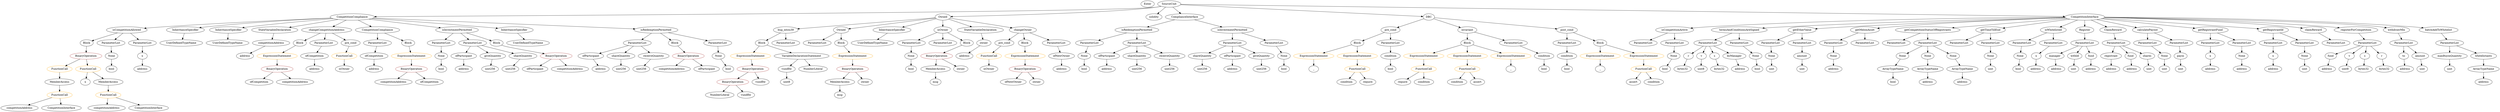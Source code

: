 strict digraph {
	graph [bb="0,0,11444,612"];
	node [label="\N"];
	Enter	[height=0.5,
		pos="5309,594",
		width=0.83628];
	Parameter_ofNewOwner	[color=black,
		height=0.5,
		label=ofNewOwner,
		pos="4911,306",
		width=1.6818];
	ElementaryTypeName_address_18	[color=black,
		height=0.5,
		label=address,
		pos="4911,234",
		width=1.0996];
	Parameter_ofNewOwner -> ElementaryTypeName_address_18	[pos="e,4911,252.1 4911,287.7 4911,280.41 4911,271.73 4911,263.54"];
	Identifier__	[color=black,
		height=0.5,
		label=_,
		pos="6075,234",
		width=0.75];
	ExpressionStatement_Unnamed_2	[color=orange,
		height=0.5,
		label=ExpressionStatement,
		pos="7377,306",
		width=2.458];
	Identifier___1	[color=black,
		height=0.5,
		label=_,
		pos="7377,234",
		width=0.75];
	ExpressionStatement_Unnamed_2 -> Identifier___1	[pos="e,7377,252.1 7377,287.7 7377,280.41 7377,271.73 7377,263.54"];
	ElementaryTypeName_bool	[color=black,
		height=0.5,
		label=bool,
		pos="8127,234",
		width=0.76697];
	Parameter_condition_2	[color=black,
		height=0.5,
		label=condition,
		pos="7116,306",
		width=1.266];
	ElementaryTypeName_bool_8	[color=black,
		height=0.5,
		label=bool,
		pos="7116,234",
		width=0.76697];
	Parameter_condition_2 -> ElementaryTypeName_bool_8	[pos="e,7116,252.1 7116,287.7 7116,280.41 7116,271.73 7116,263.54"];
	Parameter_None_3	[color=black,
		height=0.5,
		label=None,
		pos="8461,306",
		width=0.85014];
	ElementaryTypeName_address_6	[color=black,
		height=0.5,
		label=address,
		pos="8461,234",
		width=1.0996];
	Parameter_None_3 -> ElementaryTypeName_address_6	[pos="e,8461,252.1 8461,287.7 8461,280.41 8461,271.73 8461,263.54"];
	ParameterList_Unnamed_19	[color=black,
		height=0.5,
		label=ParameterList,
		pos="8179,378",
		width=1.7095];
	Parameter_None_10	[color=black,
		height=0.5,
		label=None,
		pos="8206,306",
		width=0.85014];
	ParameterList_Unnamed_19 -> Parameter_None_10	[pos="e,8199.6,323.62 8185.7,359.7 8188.6,352.04 8192.2,342.85 8195.5,334.3"];
	ParameterList_Unnamed_22	[color=black,
		height=0.5,
		label=ParameterList,
		pos="10858,378",
		width=1.7095];
	Parameter_fund	[color=black,
		height=0.5,
		label=fund,
		pos="10674,306",
		width=0.76697];
	ParameterList_Unnamed_22 -> Parameter_fund	[pos="e,10697,315.92 10822,363.17 10789,350.62 10740,332.27 10708,319.99"];
	Parameter_v_1	[color=black,
		height=0.5,
		label=v,
		pos="10760,306",
		width=0.75];
	ParameterList_Unnamed_22 -> Parameter_v_1	[pos="e,10778,319.78 10836,361.12 10821,350.76 10802,337.18 10787,326.22"];
	Parameter_s_1	[color=black,
		height=0.5,
		label=s,
		pos="10839,306",
		width=0.75];
	ParameterList_Unnamed_22 -> Parameter_s_1	[pos="e,10844,324.1 10853,359.7 10851,352.24 10849,343.32 10847,334.97"];
	Parameter_r_1	[color=black,
		height=0.5,
		label=r,
		pos="10922,306",
		width=0.75];
	ParameterList_Unnamed_22 -> Parameter_r_1	[pos="e,10909,321.57 10873,360.41 10882,351.28 10892,339.81 10901,329.85"];
	Identifier_assert	[color=black,
		height=0.5,
		label=assert,
		pos="7524,162",
		width=0.89172];
	ContractDefinition_CompetitionCompliance	[color=black,
		height=0.5,
		label=CompetitionCompliance,
		pos="1631,522",
		width=2.8045];
	FunctionDefinition_isCompetitionAllowed	[color=black,
		height=0.5,
		label=isCompetitionAllowed,
		pos="581.99,450",
		width=2.5966];
	ContractDefinition_CompetitionCompliance -> FunctionDefinition_isCompetitionAllowed	[pos="e,661.36,459.76 1534.3,516.5 1371.9,508.66 1034.2,491.07 748.99,468 724.18,465.99 697.33,463.43 672.57,460.91"];
	InheritanceSpecifier_Unnamed_3	[color=black,
		height=0.5,
		label=InheritanceSpecifier,
		pos="841.99,450",
		width=2.3333];
	ContractDefinition_CompetitionCompliance -> InheritanceSpecifier_Unnamed_3	[pos="e,907.87,461.53 1535.9,515.58 1405.2,507.65 1162.8,491.28 956.99,468 944.66,466.61 931.62,464.9 918.92,463.11"];
	InheritanceSpecifier_Unnamed_2	[color=black,
		height=0.5,
		label=InheritanceSpecifier,
		pos="1050,450",
		width=2.3333];
	ContractDefinition_CompetitionCompliance -> InheritanceSpecifier_Unnamed_2	[pos="e,1114,461.99 1543.8,512.67 1448,503.2 1289.8,486.63 1154,468 1144.7,466.72 1134.9,465.27 1125.3,463.77"];
	StateVariableDeclaration_Unnamed_1	[color=black,
		height=0.5,
		label=StateVariableDeclaration,
		pos="1264,450",
		width=2.8184];
	ContractDefinition_CompetitionCompliance -> StateVariableDeclaration_Unnamed_1	[pos="e,1331.2,463.82 1563.7,508.16 1501.2,496.24 1408.1,478.49 1342.3,465.94"];
	FunctionDefinition_changeCompetitionAddress	[color=black,
		height=0.5,
		label=changeCompetitionAddress,
		pos="1508,450",
		width=3.1649];
	ContractDefinition_CompetitionCompliance -> FunctionDefinition_changeCompetitionAddress	[pos="e,1537.4,467.71 1601.8,504.41 1585.4,495.06 1564.7,483.27 1546.9,473.14"];
	FunctionDefinition_CompetitionCompliance	[color=black,
		height=0.5,
		label=CompetitionCompliance,
		pos="1747,450",
		width=2.8045];
	ContractDefinition_CompetitionCompliance -> FunctionDefinition_CompetitionCompliance	[pos="e,1719.4,467.63 1658.8,504.23 1674.1,494.97 1693.4,483.34 1710,473.32"];
	FunctionDefinition_isInvestmentPermitted_1	[color=black,
		height=0.5,
		label=isInvestmentPermitted,
		pos="2110,450",
		width=2.5689];
	ContractDefinition_CompetitionCompliance -> FunctionDefinition_isInvestmentPermitted_1	[pos="e,2037.7,461.57 1707.2,509.87 1794.2,497.14 1936.3,476.38 2026.4,463.22"];
	InheritanceSpecifier_Unnamed_1	[color=black,
		height=0.5,
		label=InheritanceSpecifier,
		pos="2373,450",
		width=2.3333];
	ContractDefinition_CompetitionCompliance -> InheritanceSpecifier_Unnamed_1	[pos="e,2299.2,458.95 1720,513.24 1833.8,503.23 2037.2,485.06 2211,468 2236,465.54 2263.2,462.74 2288,460.14"];
	FunctionDefinition_isRedemptionPermitted_1	[color=black,
		height=0.5,
		label=isRedemptionPermitted,
		pos="3069,450",
		width=2.7075];
	ContractDefinition_CompetitionCompliance -> FunctionDefinition_isRedemptionPermitted_1	[pos="e,2975.6,455.55 1727.3,516.31 1986.2,503.71 2695.9,469.16 2964.3,456.1"];
	FunctionDefinition_isCompetitionActive	[color=black,
		height=0.5,
		label=isCompetitionActive,
		pos="7732,450",
		width=2.4026];
	ParameterList_Unnamed_6	[color=black,
		height=0.5,
		label=ParameterList,
		pos="7591,378",
		width=1.7095];
	FunctionDefinition_isCompetitionActive -> ParameterList_Unnamed_6	[pos="e,7621.3,394.03 7699.6,432.94 7679.4,422.88 7653.1,409.83 7631.5,399.09"];
	ParameterList_Unnamed_7	[color=black,
		height=0.5,
		label=ParameterList,
		pos="7732,378",
		width=1.7095];
	FunctionDefinition_isCompetitionActive -> ParameterList_Unnamed_7	[pos="e,7732,396.1 7732,431.7 7732,424.41 7732,415.73 7732,407.54"];
	ElementaryTypeName_uint_2	[color=black,
		height=0.5,
		label=uint,
		pos="10576,234",
		width=0.75];
	ParameterList_Unnamed_33	[color=black,
		height=0.5,
		label=ParameterList,
		pos="3773,378",
		width=1.7095];
	ElementaryTypeName_uint8	[color=black,
		height=0.5,
		label=uint8,
		pos="7857,234",
		width=0.7947];
	Identifier_ofCompetition_1	[color=black,
		height=0.5,
		label=ofCompetition,
		pos="1195,162",
		width=1.7927];
	ElementaryTypeName_address_20	[color=black,
		height=0.5,
		label=address,
		pos="1732,234",
		width=1.0996];
	Identifier_x	[color=black,
		height=0.5,
		label=x,
		pos="390.99,162",
		width=0.75];
	ParameterList_Unnamed_40	[color=black,
		height=0.5,
		label=ParameterList,
		pos="2040,378",
		width=1.7095];
	Parameter_None_15	[color=black,
		height=0.5,
		label=None,
		pos="2040,306",
		width=0.85014];
	ParameterList_Unnamed_40 -> Parameter_None_15	[pos="e,2040,324.1 2040,359.7 2040,352.41 2040,343.73 2040,335.54"];
	Parameter_None_9	[color=black,
		height=0.5,
		label=None,
		pos="9166,306",
		width=0.85014];
	ElementaryTypeName_uint_3	[color=black,
		height=0.5,
		label=uint,
		pos="9166,234",
		width=0.75];
	Parameter_None_9 -> ElementaryTypeName_uint_3	[pos="e,9166,252.1 9166,287.7 9166,280.41 9166,271.73 9166,263.54"];
	Identifier_competitionAddress_4	[color=black,
		height=0.5,
		label=competitionAddress,
		pos="85.994,18",
		width=2.3887];
	VariableDeclaration_competitionAddress	[color=black,
		height=0.5,
		label=competitionAddress,
		pos="1246,378",
		width=2.3887];
	ElementaryTypeName_address_19	[color=black,
		height=0.5,
		label=address,
		pos="1133,306",
		width=1.0996];
	VariableDeclaration_competitionAddress -> ElementaryTypeName_address_19	[pos="e,1155.8,321.11 1219.2,360.41 1203.1,350.41 1182.4,337.6 1165.3,327.03"];
	ElementaryTypeName_bool_3	[color=black,
		height=0.5,
		label=bool,
		pos="8721,162",
		width=0.76697];
	ParameterList_Unnamed_5	[color=black,
		height=0.5,
		label=ParameterList,
		pos="9307,378",
		width=1.7095];
	Parameter_None_1	[color=black,
		height=0.5,
		label=None,
		pos="9267,306",
		width=0.85014];
	ParameterList_Unnamed_5 -> Parameter_None_1	[pos="e,9276.3,323.31 9297.3,360.05 9292.7,352.03 9287.1,342.26 9282,333.3"];
	Parameter_x_2	[color=black,
		height=0.5,
		label=x,
		pos="10153,306",
		width=0.75];
	ElementaryTypeName_address_8	[color=black,
		height=0.5,
		label=address,
		pos="10153,234",
		width=1.0996];
	Parameter_x_2 -> ElementaryTypeName_address_8	[pos="e,10153,252.1 10153,287.7 10153,280.41 10153,271.73 10153,263.54"];
	ModifierDefinition_pre_cond	[color=black,
		height=0.5,
		label=pre_cond,
		pos="6422,450",
		width=1.2937];
	Block_Unnamed	[color=black,
		height=0.5,
		label=Block,
		pos="6270,378",
		width=0.90558];
	ModifierDefinition_pre_cond -> Block_Unnamed	[pos="e,6294.3,390.2 6393,435.67 6367.9,424.09 6331.5,407.31 6304.8,395.01"];
	ParameterList_Unnamed_30	[color=black,
		height=0.5,
		label=ParameterList,
		pos="6422,378",
		width=1.7095];
	ModifierDefinition_pre_cond -> ParameterList_Unnamed_30	[pos="e,6422,396.1 6422,431.7 6422,424.41 6422,415.73 6422,407.54"];
	VariableDeclaration_vundflw	[color=black,
		height=0.5,
		label=vundflw,
		pos="3642,234",
		width=1.1274];
	ElementaryTypeName_uint8_2	[color=black,
		height=0.5,
		label=uint8,
		pos="3642,162",
		width=0.7947];
	VariableDeclaration_vundflw -> ElementaryTypeName_uint8_2	[pos="e,3642,180.1 3642,215.7 3642,208.41 3642,199.73 3642,191.54"];
	Parameter_None_13	[color=black,
		height=0.5,
		label=None,
		pos="5020,306",
		width=0.85014];
	ElementaryTypeName_bool_5	[color=black,
		height=0.5,
		label=bool,
		pos="5020,234",
		width=0.76697];
	Parameter_None_13 -> ElementaryTypeName_bool_5	[pos="e,5020,252.1 5020,287.7 5020,280.41 5020,271.73 5020,263.54"];
	Identifier_condition	[color=black,
		height=0.5,
		label=condition,
		pos="6220,162",
		width=1.266];
	ElementaryTypeName_address_12	[color=black,
		height=0.5,
		label=address,
		pos="10664,234",
		width=1.0996];
	Parameter_fund -> ElementaryTypeName_address_12	[pos="e,10666,252.1 10672,287.7 10670,280.32 10669,271.52 10668,263.25"];
	ParameterList_Unnamed_37	[color=black,
		height=0.5,
		label=ParameterList,
		pos="4212,378",
		width=1.7095];
	Parameter_None_14	[color=black,
		height=0.5,
		label=None,
		pos="4212,306",
		width=0.85014];
	ParameterList_Unnamed_37 -> Parameter_None_14	[pos="e,4212,324.1 4212,359.7 4212,352.41 4212,343.73 4212,335.54"];
	ParameterList_Unnamed_21	[color=black,
		height=0.5,
		label=ParameterList,
		pos="9871,378",
		width=1.7095];
	Parameter_None_11	[color=black,
		height=0.5,
		label=None,
		pos="9962,306",
		width=0.85014];
	ParameterList_Unnamed_21 -> Parameter_None_11	[pos="e,9944.1,320.79 9892.1,360.76 9904.9,350.92 9921.4,338.26 9935.1,327.7"];
	ElementaryTypeName_uint_1	[color=black,
		height=0.5,
		label=uint,
		pos="9891,234",
		width=0.75];
	Parameter_maxBuyinQuantity	[color=black,
		height=0.5,
		label=maxBuyinQuantity,
		pos="11218,306",
		width=2.1947];
	ElementaryTypeName_uint_8	[color=black,
		height=0.5,
		label=uint,
		pos="11218,234",
		width=0.75];
	Parameter_maxBuyinQuantity -> ElementaryTypeName_uint_8	[pos="e,11218,252.1 11218,287.7 11218,280.41 11218,271.73 11218,263.54"];
	Identifier___2	[color=black,
		height=0.5,
		label=_,
		pos="6964,234",
		width=0.75];
	UserDefinedTypeName_Unnamed	[color=black,
		height=0.5,
		label=UserDefinedTypeName,
		pos="4034,378",
		width=2.7214];
	FunctionCall_Unnamed_8	[color=orange,
		height=0.5,
		label=FunctionCall,
		pos="266.99,90",
		width=1.6125];
	FunctionCall_Unnamed_8 -> Identifier_competitionAddress_4	[pos="e,125.64,34.332 231.67,75.337 204.42,64.802 166.4,50.096 136.03,38.351"];
	Identifier_CompetitionInterface_1	[color=black,
		height=0.5,
		label=CompetitionInterface,
		pos="278.99,18",
		width=2.4719];
	FunctionCall_Unnamed_8 -> Identifier_CompetitionInterface_1	[pos="e,276.06,36.104 269.96,71.697 271.22,64.322 272.73,55.524 274.15,47.25"];
	Parameter_ofParticipant_1	[color=black,
		height=0.5,
		label=ofParticipant,
		pos="5127,306",
		width=1.6125];
	ElementaryTypeName_address_16	[color=black,
		height=0.5,
		label=address,
		pos="5127,234",
		width=1.0996];
	Parameter_ofParticipant_1 -> ElementaryTypeName_address_16	[pos="e,5127,252.1 5127,287.7 5127,280.41 5127,271.73 5127,263.54"];
	Identifier_require_1	[color=black,
		height=0.5,
		label=require,
		pos="6495,162",
		width=1.0026];
	Identifier_ofNewOwner	[color=black,
		height=0.5,
		label=ofNewOwner,
		pos="4688,162",
		width=1.6818];
	ParameterList_Unnamed_41	[color=black,
		height=0.5,
		label=ParameterList,
		pos="2916,378",
		width=1.7095];
	Parameter_ofParticipant_3	[color=black,
		height=0.5,
		label=ofParticipant,
		pos="2733,306",
		width=1.6125];
	ParameterList_Unnamed_41 -> Parameter_ofParticipant_3	[pos="e,2768.5,320.56 2879.8,363.17 2851,352.12 2810.3,336.56 2779.1,324.62"];
	Parameter_shareQuantity_3	[color=black,
		height=0.5,
		label=shareQuantity,
		pos="2871,306",
		width=1.7095];
	ParameterList_Unnamed_41 -> Parameter_shareQuantity_3	[pos="e,2881.8,323.79 2905.1,360.05 2900,352.06 2893.7,342.33 2888,333.4"];
	Parameter_receiveQuantity_1	[color=black,
		height=0.5,
		label=receiveQuantity,
		pos="3019,306",
		width=1.8897];
	ParameterList_Unnamed_41 -> Parameter_receiveQuantity_1	[pos="e,2995.1,323.23 2939.6,360.94 2953.3,351.67 2970.6,339.86 2985.7,329.66"];
	ParameterList_Unnamed_26	[color=black,
		height=0.5,
		label=ParameterList,
		pos="5699,378",
		width=1.7095];
	Parameter_shareQuantity	[color=black,
		height=0.5,
		label=shareQuantity,
		pos="5561,306",
		width=1.7095];
	ParameterList_Unnamed_26 -> Parameter_shareQuantity	[pos="e,5590.9,322.16 5669,361.81 5649.2,351.72 5622.8,338.36 5601.1,327.35"];
	Parameter_ofParticipant	[color=black,
		height=0.5,
		label=ofParticipant,
		pos="5699,306",
		width=1.6125];
	ParameterList_Unnamed_26 -> Parameter_ofParticipant	[pos="e,5699,324.1 5699,359.7 5699,352.41 5699,343.73 5699,335.54"];
	Parameter_giveQuantity	[color=black,
		height=0.5,
		label=giveQuantity,
		pos="5832,306",
		width=1.5848];
	ParameterList_Unnamed_26 -> Parameter_giveQuantity	[pos="e,5803.6,321.92 5727.9,361.81 5747.1,351.7 5772.5,338.29 5793.5,327.27"];
	FunctionCall_Unnamed	[color=orange,
		height=0.5,
		label=FunctionCall,
		pos="6270,234",
		width=1.6125];
	FunctionCall_Unnamed -> Identifier_condition	[pos="e,6232,179.79 6257.9,216.05 6252.1,207.97 6245.1,198.12 6238.6,189.11"];
	Identifier_require	[color=black,
		height=0.5,
		label=require,
		pos="6320,162",
		width=1.0026];
	FunctionCall_Unnamed -> Identifier_require	[pos="e,6308.3,179.31 6282.1,216.05 6288,207.77 6295.3,197.62 6301.8,188.42"];
	ElementaryTypeName_address_2	[color=black,
		height=0.5,
		label=address,
		pos="9709,234",
		width=1.0996];
	ElementaryTypeName_address_22	[color=black,
		height=0.5,
		label=address,
		pos="2776,234",
		width=1.0996];
	Parameter_ofParticipant_3 -> ElementaryTypeName_address_22	[pos="e,2765.7,251.79 2743.4,288.05 2748.3,280.06 2754.3,270.33 2759.8,261.4"];
	NumberLiteral_Unnamed_1	[color=black,
		height=0.5,
		label=NumberLiteral,
		pos="3331,90",
		width=1.765];
	Block_Unnamed_10	[color=black,
		height=0.5,
		label=Block,
		pos="396.99,378",
		width=0.90558];
	FunctionDefinition_isCompetitionAllowed -> Block_Unnamed_10	[pos="e,422.88,389.33 539.97,433.56 511.67,423.1 473.52,408.88 439.99,396 437.83,395.17 435.6,394.31 433.36,393.43"];
	ParameterList_Unnamed_44	[color=black,
		height=0.5,
		label=ParameterList,
		pos="510.99,378",
		width=1.7095];
	FunctionDefinition_isCompetitionAllowed -> ParameterList_Unnamed_44	[pos="e,528.02,395.79 564.81,432.05 556.17,423.54 545.55,413.07 536.03,403.68"];
	ParameterList_Unnamed_43	[color=black,
		height=0.5,
		label=ParameterList,
		pos="651.99,378",
		width=1.7095];
	FunctionDefinition_isCompetitionAllowed -> ParameterList_Unnamed_43	[pos="e,635.2,395.79 598.94,432.05 607.45,423.54 617.93,413.07 627.31,403.68"];
	ElementaryTypeName_address_4	[color=black,
		height=0.5,
		label=address,
		pos="8040,234",
		width=1.0996];
	VariableDeclaration_registrant	[color=black,
		height=0.5,
		label=registrant,
		pos="9709,306",
		width=1.2382];
	VariableDeclaration_registrant -> ElementaryTypeName_address_2	[pos="e,9709,252.1 9709,287.7 9709,280.41 9709,271.73 9709,263.54"];
	Identifier_condition_1	[color=black,
		height=0.5,
		label=condition,
		pos="7620,162",
		width=1.266];
	ElementaryTypeName_uint256_7	[color=black,
		height=0.5,
		label=uint256,
		pos="2964,234",
		width=1.0442];
	Parameter_r	[color=black,
		height=0.5,
		label=r,
		pos="7785,306",
		width=0.75];
	ElementaryTypeName_bytes32	[color=black,
		height=0.5,
		label=bytes32,
		pos="7771,234",
		width=1.0996];
	Parameter_r -> ElementaryTypeName_bytes32	[pos="e,7774.4,252.1 7781.5,287.7 7780.1,280.32 7778.3,271.52 7776.6,263.25"];
	ParameterList_Unnamed_20	[color=black,
		height=0.5,
		label=ParameterList,
		pos="10012,378",
		width=1.7095];
	Parameter_payin	[color=black,
		height=0.5,
		label=payin,
		pos="10041,306",
		width=0.85014];
	ParameterList_Unnamed_20 -> Parameter_payin	[pos="e,10034,323.62 10019,359.7 10022,351.95 10026,342.64 10030,334.02"];
	ElementaryTypeName_bool_10	[color=black,
		height=0.5,
		label=bool,
		pos="2040,234",
		width=0.76697];
	Parameter_None_15 -> ElementaryTypeName_bool_10	[pos="e,2040,252.1 2040,287.7 2040,280.41 2040,271.73 2040,263.54"];
	ExpressionStatement_Unnamed_4	[color=orange,
		height=0.5,
		label=ExpressionStatement,
		pos="6574,306",
		width=2.458];
	FunctionCall_Unnamed_2	[color=orange,
		height=0.5,
		label=FunctionCall,
		pos="6574,234",
		width=1.6125];
	ExpressionStatement_Unnamed_4 -> FunctionCall_Unnamed_2	[pos="e,6574,252.1 6574,287.7 6574,280.41 6574,271.73 6574,263.54"];
	BinaryOperation_Unnamed_3	[color=brown,
		height=0.5,
		label=BinaryOperation,
		pos="3392,162",
		width=1.9867];
	BinaryOperation_Unnamed_3 -> NumberLiteral_Unnamed_1	[pos="e,3345.6,107.79 3377.2,144.05 3370,135.71 3361,125.49 3353,116.25"];
	Identifier_vundflw_1	[color=black,
		height=0.5,
		label=vundflw,
		pos="3453,90",
		width=1.1274];
	BinaryOperation_Unnamed_3 -> Identifier_vundflw_1	[pos="e,3438.8,107.31 3406.8,144.05 3414.1,135.59 3423.2,125.19 3431.3,115.84"];
	ElementaryTypeName_address_7	[color=black,
		height=0.5,
		label=address,
		pos="10435,234",
		width=1.0996];
	ElementaryTypeName_address_13	[color=black,
		height=0.5,
		label=address,
		pos="11371,162",
		width=1.0996];
	FunctionDefinition_isRedemptionPermitted	[color=black,
		height=0.5,
		label=isRedemptionPermitted,
		pos="5265,450",
		width=2.7075];
	ParameterList_Unnamed_29	[color=black,
		height=0.5,
		label=ParameterList,
		pos="5075,378",
		width=1.7095];
	FunctionDefinition_isRedemptionPermitted -> ParameterList_Unnamed_29	[pos="e,5112.2,392.72 5222.8,433.46 5193.2,422.55 5153.5,407.93 5122.7,396.58"];
	ParameterList_Unnamed_28	[color=black,
		height=0.5,
		label=ParameterList,
		pos="5265,378",
		width=1.7095];
	FunctionDefinition_isRedemptionPermitted -> ParameterList_Unnamed_28	[pos="e,5265,396.1 5265,431.7 5265,424.41 5265,415.73 5265,407.54"];
	ElementaryTypeName_bool_12	[color=black,
		height=0.5,
		label=bool,
		pos="512.99,234",
		width=0.76697];
	Parameter_condition_1	[color=black,
		height=0.5,
		label=condition,
		pos="7225,306",
		width=1.266];
	ElementaryTypeName_bool_7	[color=black,
		height=0.5,
		label=bool,
		pos="7225,234",
		width=0.76697];
	Parameter_condition_1 -> ElementaryTypeName_bool_7	[pos="e,7225,252.1 7225,287.7 7225,280.41 7225,271.73 7225,263.54"];
	ContractDefinition_Owned	[color=black,
		height=0.5,
		label=Owned,
		pos="4353,522",
		width=1.0442];
	FunctionDefinition_bug_intou39	[color=black,
		height=0.5,
		label=bug_intou39,
		pos="3632,450",
		width=1.5848];
	ContractDefinition_Owned -> FunctionDefinition_bug_intou39	[pos="e,3686.1,456.25 4316.2,517.43 4200.9,506.23 3844.8,471.66 3697.2,457.33"];
	FunctionDefinition_Owned	[color=black,
		height=0.5,
		label=Owned,
		pos="3885,450",
		width=1.0442];
	ContractDefinition_Owned -> FunctionDefinition_Owned	[pos="e,3920.5,456.31 4317.4,515.68 4234,503.2 4025.5,472.02 3931.9,458.01"];
	InheritanceSpecifier_Unnamed	[color=black,
		height=0.5,
		label=InheritanceSpecifier,
		pos="4122,450",
		width=2.3333];
	ContractDefinition_Owned -> InheritanceSpecifier_Unnamed	[pos="e,4169,465.25 4321.8,511.56 4285.5,500.56 4224.8,482.16 4179.8,468.52"];
	FunctionDefinition_isOwner	[color=black,
		height=0.5,
		label=isOwner,
		pos="4353,450",
		width=1.1551];
	ContractDefinition_Owned -> FunctionDefinition_isOwner	[pos="e,4353,468.1 4353,503.7 4353,496.41 4353,487.73 4353,479.54"];
	StateVariableDeclaration_Unnamed	[color=black,
		height=0.5,
		label=StateVariableDeclaration,
		pos="4531,450",
		width=2.8184];
	ContractDefinition_Owned -> StateVariableDeclaration_Unnamed	[pos="e,4490.7,466.86 4381.2,509.91 4407.7,499.48 4448,483.64 4480.1,471"];
	FunctionDefinition_changeOwner	[color=black,
		height=0.5,
		label=changeOwner,
		pos="4728,450",
		width=1.7095];
	ContractDefinition_Owned -> FunctionDefinition_changeOwner	[pos="e,4677.9,460.89 4387.6,514.76 4441.7,504.97 4549.6,485.34 4641,468 4649.3,466.42 4658,464.74 4666.7,463.07"];
	Identifier_competitionAddress_5	[color=black,
		height=0.5,
		label=competitionAddress,
		pos="1364,162",
		width=2.3887];
	Block_Unnamed_2	[color=black,
		height=0.5,
		label=Block,
		pos="6769,378",
		width=0.90558];
	Block_Unnamed_2 -> ExpressionStatement_Unnamed_4	[pos="e,6616.4,322.24 6742.3,367.41 6712.8,356.81 6664.4,339.47 6627.1,326.08"];
	ExpressionStatement_Unnamed_6	[color=orange,
		height=0.5,
		label=ExpressionStatement,
		pos="6769,306",
		width=2.458];
	Block_Unnamed_2 -> ExpressionStatement_Unnamed_6	[pos="e,6769,324.1 6769,359.7 6769,352.41 6769,343.73 6769,335.54"];
	ExpressionStatement_Unnamed_5	[color=orange,
		height=0.5,
		label=ExpressionStatement,
		pos="6964,306",
		width=2.458];
	Block_Unnamed_2 -> ExpressionStatement_Unnamed_5	[pos="e,6921.5,322.24 6795.7,367.41 6825.2,356.81 6873.5,339.47 6910.8,326.08"];
	ParameterList_Unnamed_1	[color=black,
		height=0.5,
		label=ParameterList,
		pos="9730,378",
		width=1.7095];
	ParameterList_Unnamed_1 -> VariableDeclaration_registrant	[pos="e,9714.1,324.1 9724.8,359.7 9722.6,352.24 9719.9,343.32 9717.4,334.97"];
	VariableDeclaration_fund_1	[color=black,
		height=0.5,
		label=fund,
		pos="9799,306",
		width=0.76697];
	ParameterList_Unnamed_1 -> VariableDeclaration_fund_1	[pos="e,9784.6,321.57 9746.3,360.41 9755.4,351.19 9766.9,339.58 9776.8,329.54"];
	VariableDeclaration_shares	[color=black,
		height=0.5,
		label=shares,
		pos="9879,306",
		width=0.94717];
	ParameterList_Unnamed_1 -> VariableDeclaration_shares	[pos="e,9854.3,318.59 9761.6,362.15 9785.8,350.78 9819.2,335.09 9844.2,323.35"];
	ElementaryTypeName_address_24	[color=black,
		height=0.5,
		label=address,
		pos="1450,234",
		width=1.0996];
	ElementaryTypeName_uint_4	[color=black,
		height=0.5,
		label=uint,
		pos="8320,234",
		width=0.75];
	Identifier_competitionAddress_2	[color=black,
		height=0.5,
		label=competitionAddress,
		pos="3106,234",
		width=2.3887];
	ModifierInvocation_pre_cond	[color=black,
		height=0.5,
		label=pre_cond,
		pos="4647,378",
		width=1.2937];
	FunctionCall_Unnamed_4	[color=orange,
		height=0.5,
		label=FunctionCall,
		pos="4579,306",
		width=1.6125];
	ModifierInvocation_pre_cond -> FunctionCall_Unnamed_4	[pos="e,4595.2,323.63 4631.2,360.76 4622.8,352.14 4612.4,341.36 4603,331.73"];
	ElementaryTypeName_bytes32_3	[color=black,
		height=0.5,
		label=bytes32,
		pos="10836,234",
		width=1.0996];
	Identifier_msg_1	[color=black,
		height=0.5,
		label=msg,
		pos="4331,162",
		width=0.75];
	ElementaryTypeName_uint_6	[color=black,
		height=0.5,
		label=uint,
		pos="10041,234",
		width=0.75];
	Block_Unnamed_5	[color=black,
		height=0.5,
		label=Block,
		pos="3520,378",
		width=0.90558];
	FunctionDefinition_bug_intou39 -> Block_Unnamed_5	[pos="e,3541,392.14 3607.1,433.46 3590.4,423 3568.2,409.12 3550.4,398"];
	ParameterList_Unnamed_35	[color=black,
		height=0.5,
		label=ParameterList,
		pos="3632,378",
		width=1.7095];
	FunctionDefinition_bug_intou39 -> ParameterList_Unnamed_35	[pos="e,3632,396.1 3632,431.7 3632,424.41 3632,415.73 3632,407.54"];
	Parameter_v	[color=black,
		height=0.5,
		label=v,
		pos="7857,306",
		width=0.75];
	Parameter_v -> ElementaryTypeName_uint8	[pos="e,7857,252.1 7857,287.7 7857,280.41 7857,271.73 7857,263.54"];
	ArrayTypeName_Unnamed	[color=black,
		height=0.5,
		label=ArrayTypeName,
		pos="8884,234",
		width=2.0145];
	ElementaryTypeName_address_10	[color=black,
		height=0.5,
		label=address,
		pos="8884,162",
		width=1.0996];
	ArrayTypeName_Unnamed -> ElementaryTypeName_address_10	[pos="e,8884,180.1 8884,215.7 8884,208.41 8884,199.73 8884,191.54"];
	FunctionCall_Unnamed_7	[color=orange,
		height=0.5,
		label=FunctionCall,
		pos="266.99,234",
		width=1.6125];
	MemberAccess_Unnamed_3	[color=black,
		height=0.5,
		label=MemberAccess,
		pos="266.99,162",
		width=1.9174];
	FunctionCall_Unnamed_7 -> MemberAccess_Unnamed_3	[pos="e,266.99,180.1 266.99,215.7 266.99,208.41 266.99,199.73 266.99,191.54"];
	ExpressionStatement_Unnamed_9	[color=orange,
		height=0.5,
		label=ExpressionStatement,
		pos="3477,306",
		width=2.458];
	BinaryOperation_Unnamed_2	[color=brown,
		height=0.5,
		label=BinaryOperation,
		pos="3489,234",
		width=1.9867];
	ExpressionStatement_Unnamed_9 -> BinaryOperation_Unnamed_2	[pos="e,3486.1,252.1 3480,287.7 3481.2,280.32 3482.7,271.52 3484.2,263.25"];
	Identifier_owner_1	[color=black,
		height=0.5,
		label=owner,
		pos="4800,162",
		width=0.93331];
	ParameterList_Unnamed_10	[color=black,
		height=0.5,
		label=ParameterList,
		pos="10435,378",
		width=1.7095];
	Parameter_x_1	[color=black,
		height=0.5,
		label=x,
		pos="10435,306",
		width=0.75];
	ParameterList_Unnamed_10 -> Parameter_x_1	[pos="e,10435,324.1 10435,359.7 10435,352.41 10435,343.73 10435,335.54"];
	ParameterList_Unnamed_18	[color=black,
		height=0.5,
		label=ParameterList,
		pos="8320,378",
		width=1.7095];
	Parameter_amount	[color=black,
		height=0.5,
		label=amount,
		pos="8320,306",
		width=1.0581];
	ParameterList_Unnamed_18 -> Parameter_amount	[pos="e,8320,324.1 8320,359.7 8320,352.41 8320,343.73 8320,335.54"];
	Parameter_ofParticipant_2	[color=black,
		height=0.5,
		label=ofParticipant,
		pos="2147,306",
		width=1.6125];
	ElementaryTypeName_address_21	[color=black,
		height=0.5,
		label=address,
		pos="2147,234",
		width=1.0996];
	Parameter_ofParticipant_2 -> ElementaryTypeName_address_21	[pos="e,2147,252.1 2147,287.7 2147,280.41 2147,271.73 2147,263.54"];
	Parameter_None_8	[color=black,
		height=0.5,
		label=None,
		pos="8763,306",
		width=0.85014];
	ArrayTypeName_Unnamed_2	[color=black,
		height=0.5,
		label=ArrayTypeName,
		pos="8721,234",
		width=2.0145];
	Parameter_None_8 -> ArrayTypeName_Unnamed_2	[pos="e,8731.3,252.12 8753.3,288.76 8748.5,280.78 8742.6,270.95 8737.1,261.89"];
	UserDefinedTypeName_Unnamed_3	[color=black,
		height=0.5,
		label=UserDefinedTypeName,
		pos="829.99,378",
		width=2.7214];
	ParameterList_Unnamed_16	[color=black,
		height=0.5,
		label=ParameterList,
		pos="9025,378",
		width=1.7095];
	Block_Unnamed_3	[color=black,
		height=0.5,
		label=Block,
		pos="3885,378",
		width=0.90558];
	ExpressionStatement_Unnamed_7	[color=orange,
		height=0.5,
		label=ExpressionStatement,
		pos="3929,306",
		width=2.458];
	Block_Unnamed_3 -> ExpressionStatement_Unnamed_7	[pos="e,3918.2,324.12 3895.2,360.76 3900.3,352.7 3906.5,342.74 3912.3,333.6"];
	BinaryOperation_Unnamed_8	[color=brown,
		height=0.5,
		label=BinaryOperation,
		pos="392.99,306",
		width=1.9867];
	Block_Unnamed_10 -> BinaryOperation_Unnamed_8	[pos="e,393.97,324.1 396,359.7 395.59,352.41 395.09,343.73 394.62,335.54"];
	FunctionDefinition_termsAndConditionsAreSigned	[color=black,
		height=0.5,
		label=termsAndConditionsAreSigned,
		pos="8038,450",
		width=3.5253];
	ParameterList_Unnamed_2	[color=black,
		height=0.5,
		label=ParameterList,
		pos="7897,378",
		width=1.7095];
	FunctionDefinition_termsAndConditionsAreSigned -> ParameterList_Unnamed_2	[pos="e,7927.1,393.96 8004.2,432.23 7984.1,422.27 7958.6,409.57 7937.4,399.07"];
	ParameterList_Unnamed_3	[color=black,
		height=0.5,
		label=ParameterList,
		pos="8038,378",
		width=1.7095];
	FunctionDefinition_termsAndConditionsAreSigned -> ParameterList_Unnamed_3	[pos="e,8038,396.1 8038,431.7 8038,424.41 8038,415.73 8038,407.54"];
	Parameter_condition	[color=black,
		height=0.5,
		label=condition,
		pos="6422,306",
		width=1.266];
	ElementaryTypeName_bool_6	[color=black,
		height=0.5,
		label=bool,
		pos="6422,234",
		width=0.76697];
	Parameter_condition -> ElementaryTypeName_bool_6	[pos="e,6422,252.1 6422,287.7 6422,280.41 6422,271.73 6422,263.54"];
	ModifierDefinition_invariant	[color=black,
		height=0.5,
		label=invariant,
		pos="6769,450",
		width=1.1551];
	ModifierDefinition_invariant -> Block_Unnamed_2	[pos="e,6769,396.1 6769,431.7 6769,424.41 6769,415.73 6769,407.54"];
	ParameterList_Unnamed_32	[color=black,
		height=0.5,
		label=ParameterList,
		pos="6983,378",
		width=1.7095];
	ModifierDefinition_invariant -> ParameterList_Unnamed_32	[pos="e,6943.3,392 6801.5,438.37 6836.3,426.98 6892,408.77 6932.5,395.51"];
	MemberAccess_Unnamed_1	[color=black,
		height=0.5,
		label=MemberAccess,
		pos="4331,234",
		width=1.9174];
	MemberAccess_Unnamed_1 -> Identifier_msg_1	[pos="e,4331,180.1 4331,215.7 4331,208.41 4331,199.73 4331,191.54"];
	FunctionDefinition_getEtherValue	[color=black,
		height=0.5,
		label=getEtherValue,
		pos="8320,450",
		width=1.7234];
	FunctionDefinition_getEtherValue -> ParameterList_Unnamed_19	[pos="e,8209.2,393.99 8289.7,433.98 8269.2,423.79 8241.8,410.19 8219.4,399.07"];
	FunctionDefinition_getEtherValue -> ParameterList_Unnamed_18	[pos="e,8320,396.1 8320,431.7 8320,424.41 8320,415.73 8320,407.54"];
	ElementaryTypeName_bool_4	[color=black,
		height=0.5,
		label=bool,
		pos="5938,234",
		width=0.76697];
	ParameterList_Unnamed_31	[color=black,
		height=0.5,
		label=ParameterList,
		pos="7225,378",
		width=1.7095];
	ParameterList_Unnamed_31 -> Parameter_condition_1	[pos="e,7225,324.1 7225,359.7 7225,352.41 7225,343.73 7225,335.54"];
	InheritanceSpecifier_Unnamed_3 -> UserDefinedTypeName_Unnamed_3	[pos="e,832.93,396.1 839.03,431.7 837.76,424.32 836.25,415.52 834.84,407.25"];
	Block_Unnamed_11	[color=black,
		height=0.5,
		label=Block,
		pos="1383,378",
		width=0.90558];
	ExpressionStatement_Unnamed_11	[color=orange,
		height=0.5,
		label=ExpressionStatement,
		pos="1279,306",
		width=2.458];
	Block_Unnamed_11 -> ExpressionStatement_Unnamed_11	[pos="e,1303.8,323.67 1362.9,363.5 1348.8,354 1329.6,341.06 1313.1,329.95"];
	FunctionDefinition_getMelonAsset	[color=black,
		height=0.5,
		label=getMelonAsset,
		pos="8602,450",
		width=1.8343];
	ParameterList_Unnamed_9	[color=black,
		height=0.5,
		label=ParameterList,
		pos="8461,378",
		width=1.7095];
	FunctionDefinition_getMelonAsset -> ParameterList_Unnamed_9	[pos="e,8491.4,394.09 8571.1,433.64 8550.6,423.49 8523.6,410.09 8501.5,399.1"];
	ParameterList_Unnamed_8	[color=black,
		height=0.5,
		label=ParameterList,
		pos="8602,378",
		width=1.7095];
	FunctionDefinition_getMelonAsset -> ParameterList_Unnamed_8	[pos="e,8602,396.1 8602,431.7 8602,424.41 8602,415.73 8602,407.54"];
	FunctionDefinition_getCompetitionStatusOfRegistrants	[color=black,
		height=0.5,
		label=getCompetitionStatusOfRegistrants,
		pos="8884,450",
		width=3.9411];
	ParameterList_Unnamed_14	[color=black,
		height=0.5,
		label=ParameterList,
		pos="8743,378",
		width=1.7095];
	FunctionDefinition_getCompetitionStatusOfRegistrants -> ParameterList_Unnamed_14	[pos="e,8773,393.89 8849.9,432.05 8829.8,422.09 8804.3,409.43 8783.2,398.97"];
	ParameterList_Unnamed_15	[color=black,
		height=0.5,
		label=ParameterList,
		pos="8884,378",
		width=1.7095];
	FunctionDefinition_getCompetitionStatusOfRegistrants -> ParameterList_Unnamed_15	[pos="e,8884,396.1 8884,431.7 8884,424.41 8884,415.73 8884,407.54"];
	ExpressionStatement_Unnamed_1	[color=orange,
		height=0.5,
		label=ExpressionStatement,
		pos="6075,306",
		width=2.458];
	Block_Unnamed -> ExpressionStatement_Unnamed_1	[pos="e,6117.4,322.24 6243.3,367.41 6213.8,356.81 6165.4,339.47 6128.1,326.08"];
	ExpressionStatement_Unnamed	[color=orange,
		height=0.5,
		label=ExpressionStatement,
		pos="6270,306",
		width=2.458];
	Block_Unnamed -> ExpressionStatement_Unnamed	[pos="e,6270,324.1 6270,359.7 6270,352.41 6270,343.73 6270,335.54"];
	FunctionDefinition_getTimeTillEnd	[color=black,
		height=0.5,
		label=getTimeTillEnd,
		pos="9166,450",
		width=1.8759];
	FunctionDefinition_getTimeTillEnd -> ParameterList_Unnamed_16	[pos="e,9055.4,394.09 9135.1,433.64 9114.6,423.49 9087.6,410.09 9065.5,399.1"];
	ParameterList_Unnamed_17	[color=black,
		height=0.5,
		label=ParameterList,
		pos="9166,378",
		width=1.7095];
	FunctionDefinition_getTimeTillEnd -> ParameterList_Unnamed_17	[pos="e,9166,396.1 9166,431.7 9166,424.41 9166,415.73 9166,407.54"];
	Parameter_payin -> ElementaryTypeName_uint_6	[pos="e,10041,252.1 10041,287.7 10041,280.41 10041,271.73 10041,263.54"];
	ElementaryTypeName_uint8_1	[color=black,
		height=0.5,
		label=uint8,
		pos="10750,234",
		width=0.7947];
	Parameter_v_1 -> ElementaryTypeName_uint8_1	[pos="e,10752,252.1 10758,287.7 10756,280.32 10755,271.52 10754,263.25"];
	ElementaryTypeName_uint256_6	[color=black,
		height=0.5,
		label=uint256,
		pos="2871,234",
		width=1.0442];
	Parameter_shareQuantity_3 -> ElementaryTypeName_uint256_6	[pos="e,2871,252.1 2871,287.7 2871,280.41 2871,271.73 2871,263.54"];
	ElementaryTypeName_bool_1	[color=black,
		height=0.5,
		label=bool,
		pos="9260,234",
		width=0.76697];
	Parameter_None_1 -> ElementaryTypeName_bool_1	[pos="e,9261.7,252.1 9265.3,287.7 9264.5,280.41 9263.7,271.73 9262.8,263.54"];
	Parameter_x_1 -> ElementaryTypeName_address_7	[pos="e,10435,252.1 10435,287.7 10435,280.41 10435,271.73 10435,263.54"];
	Identifier_competitionAddress_3	[color=black,
		height=0.5,
		label=competitionAddress,
		pos="493.99,18",
		width=2.3887];
	ParameterList_Unnamed_23	[color=black,
		height=0.5,
		label=ParameterList,
		pos="11218,378",
		width=1.7095];
	ParameterList_Unnamed_23 -> Parameter_maxBuyinQuantity	[pos="e,11218,324.1 11218,359.7 11218,352.41 11218,343.73 11218,335.54"];
	Parameter_whitelistants	[color=black,
		height=0.5,
		label=whitelistants,
		pos="11371,306",
		width=1.5432];
	ParameterList_Unnamed_23 -> Parameter_whitelistants	[pos="e,11340,321.3 11250,362.33 11273,351.77 11304,337.43 11329,326"];
	ParameterList_Unnamed_27	[color=black,
		height=0.5,
		label=ParameterList,
		pos="5889,378",
		width=1.7095];
	Parameter_None_12	[color=black,
		height=0.5,
		label=None,
		pos="5938,306",
		width=0.85014];
	ParameterList_Unnamed_27 -> Parameter_None_12	[pos="e,5926.9,322.83 5900.9,360.05 5906.7,351.65 5914,341.32 5920.5,332.02"];
	ElementaryTypeName_uint_7	[color=black,
		height=0.5,
		label=uint,
		pos="9963,234",
		width=0.75];
	FunctionDefinition_isWhitelisted	[color=black,
		height=0.5,
		label=isWhitelisted,
		pos="9448,450",
		width=1.6125];
	FunctionDefinition_isWhitelisted -> ParameterList_Unnamed_5	[pos="e,9337.3,394.07 9418.1,434.15 9397.6,423.97 9370.1,410.33 9347.6,399.16"];
	ParameterList_Unnamed_4	[color=black,
		height=0.5,
		label=ParameterList,
		pos="9448,378",
		width=1.7095];
	FunctionDefinition_isWhitelisted -> ParameterList_Unnamed_4	[pos="e,9448,396.1 9448,431.7 9448,424.41 9448,415.73 9448,407.54"];
	Parameter_to	[color=black,
		height=0.5,
		label=to,
		pos="11000,306",
		width=0.75];
	ElementaryTypeName_address_14	[color=black,
		height=0.5,
		label=address,
		pos="11030,234",
		width=1.0996];
	Parameter_to -> ElementaryTypeName_address_14	[pos="e,11023,251.96 11007,288.41 11010,280.68 11014,271.27 11018,262.52"];
	FunctionCall_Unnamed_5	[color=orange,
		height=0.5,
		label=FunctionCall,
		pos="400.99,234",
		width=1.6125];
	FunctionCall_Unnamed_5 -> Identifier_x	[pos="e,393.44,180.1 398.52,215.7 397.47,208.32 396.21,199.52 395.03,191.25"];
	MemberAccess_Unnamed_2	[color=black,
		height=0.5,
		label=MemberAccess,
		pos="504.99,162",
		width=1.9174];
	FunctionCall_Unnamed_5 -> MemberAccess_Unnamed_2	[pos="e,480.77,179.31 424.59,217.12 438.49,207.76 456.29,195.78 471.61,185.47"];
	ParameterList_Unnamed_45	[color=black,
		height=0.5,
		label=ParameterList,
		pos="1495,378",
		width=1.7095];
	Parameter_ofCompetition_1	[color=black,
		height=0.5,
		label=ofCompetition,
		pos="1450,306",
		width=1.7927];
	ParameterList_Unnamed_45 -> Parameter_ofCompetition_1	[pos="e,1460.8,323.79 1484.1,360.05 1479,352.06 1472.7,342.33 1467,333.4"];
	ParameterList_Unnamed_39	[color=black,
		height=0.5,
		label=ParameterList,
		pos="2181,378",
		width=1.7095];
	ParameterList_Unnamed_39 -> Parameter_ofParticipant_2	[pos="e,2155.3,324.1 2172.6,359.7 2168.9,352.07 2164.4,342.92 2160.3,334.4"];
	Parameter_giveQuantity_1	[color=black,
		height=0.5,
		label=giveQuantity,
		pos="2280,306",
		width=1.5848];
	ParameterList_Unnamed_39 -> Parameter_giveQuantity_1	[pos="e,2257.6,322.82 2203.5,361.12 2216.7,351.72 2233.8,339.67 2248.4,329.33"];
	Parameter_shareQuantity_2	[color=black,
		height=0.5,
		label=shareQuantity,
		pos="2417,306",
		width=1.7095];
	ParameterList_Unnamed_39 -> Parameter_shareQuantity_2	[pos="e,2374.8,319.52 2223.2,364.49 2262.5,352.83 2321.3,335.39 2363.8,322.78"];
	ElementaryTypeName_uint256_1	[color=black,
		height=0.5,
		label=uint256,
		pos="5561,234",
		width=1.0442];
	Parameter_shareQuantity -> ElementaryTypeName_uint256_1	[pos="e,5561,252.1 5561,287.7 5561,280.41 5561,271.73 5561,263.54"];
	ElementaryTypeName_uint_9	[color=black,
		height=0.5,
		label=uint,
		pos="11115,234",
		width=0.75];
	EventDefinition_Register	[color=black,
		height=0.5,
		label=Register,
		pos="9589,450",
		width=1.1412];
	ParameterList_Unnamed	[color=black,
		height=0.5,
		label=ParameterList,
		pos="9589,378",
		width=1.7095];
	EventDefinition_Register -> ParameterList_Unnamed	[pos="e,9589,396.1 9589,431.7 9589,424.41 9589,415.73 9589,407.54"];
	ParameterList_Unnamed_2 -> Parameter_r	[pos="e,7804.1,318.96 7871.9,361.29 7854.6,350.53 7831.7,336.22 7813.8,324.99"];
	ParameterList_Unnamed_2 -> Parameter_v	[pos="e,7866.3,323.31 7887.3,360.05 7882.7,352.03 7877.1,342.26 7872,333.3"];
	Parameter_s	[color=black,
		height=0.5,
		label=s,
		pos="7929,306",
		width=0.75];
	ParameterList_Unnamed_2 -> Parameter_s	[pos="e,7921.4,323.62 7904.9,359.7 7908.4,351.95 7912.7,342.64 7916.6,334.02"];
	Parameter_byManager	[color=black,
		height=0.5,
		label=byManager,
		pos="8026,306",
		width=1.4462];
	ParameterList_Unnamed_2 -> Parameter_byManager	[pos="e,7999.1,321.61 7925.3,361.64 7944.1,351.45 7968.9,337.97 7989.2,326.95"];
	FunctionCall_Unnamed_6	[color=orange,
		height=0.5,
		label=FunctionCall,
		pos="504.99,90",
		width=1.6125];
	FunctionCall_Unnamed_6 -> Identifier_competitionAddress_3	[pos="e,496.68,36.104 502.27,71.697 501.12,64.322 499.73,55.524 498.43,47.25"];
	Identifier_CompetitionInterface	[color=black,
		height=0.5,
		label=CompetitionInterface,
		pos="686.99,18",
		width=2.4719];
	FunctionCall_Unnamed_6 -> Identifier_CompetitionInterface	[pos="e,646.81,34.456 540.52,75.337 567.82,64.838 605.88,50.196 636.37,38.47"];
	FunctionCall_Unnamed_3	[color=orange,
		height=0.5,
		label=FunctionCall,
		pos="6769,234",
		width=1.6125];
	Identifier_condition_3	[color=black,
		height=0.5,
		label=condition,
		pos="6747,162",
		width=1.266];
	FunctionCall_Unnamed_3 -> Identifier_condition_3	[pos="e,6752.4,180.1 6763.6,215.7 6761.2,208.24 6758.4,199.32 6755.8,190.97"];
	Identifier_assert_1	[color=black,
		height=0.5,
		label=assert,
		pos="6843,162",
		width=0.89172];
	FunctionCall_Unnamed_3 -> Identifier_assert_1	[pos="e,6827.1,178.04 6786.5,216.41 6796.2,207.22 6808.5,195.67 6819,185.66"];
	BinaryOperation_Unnamed_4	[color=brown,
		height=0.5,
		label=BinaryOperation,
		pos="4334,306",
		width=1.9867];
	BinaryOperation_Unnamed_4 -> MemberAccess_Unnamed_1	[pos="e,4331.7,252.1 4333.3,287.7 4332.9,280.41 4332.6,271.73 4332.2,263.54"];
	Identifier_owner_2	[color=black,
		height=0.5,
		label=owner,
		pos="4452,234",
		width=0.93331];
	BinaryOperation_Unnamed_4 -> Identifier_owner_2	[pos="e,4430.2,247.94 4361.1,288.94 4378.7,278.45 4401.9,264.71 4420.4,253.73"];
	ParameterList_Unnamed_12	[color=black,
		height=0.5,
		label=ParameterList,
		pos="10153,378",
		width=1.7095];
	ParameterList_Unnamed_12 -> Parameter_x_2	[pos="e,10153,324.1 10153,359.7 10153,352.41 10153,343.73 10153,335.54"];
	ElementaryTypeName_address_15	[color=black,
		height=0.5,
		label=address,
		pos="5699,234",
		width=1.0996];
	Parameter_ofParticipant -> ElementaryTypeName_address_15	[pos="e,5699,252.1 5699,287.7 5699,280.41 5699,271.73 5699,263.54"];
	Parameter_amount -> ElementaryTypeName_uint_4	[pos="e,8320,252.1 8320,287.7 8320,280.41 8320,271.73 8320,263.54"];
	ElementaryTypeName_address	[color=black,
		height=0.5,
		label=address,
		pos="9612,234",
		width=1.0996];
	PragmaDirective_solidity	[color=black,
		height=0.5,
		label=solidity,
		pos="5339,522",
		width=1.0442];
	Parameter_None_6	[color=black,
		height=0.5,
		label=None,
		pos="8884,306",
		width=0.85014];
	Parameter_None_6 -> ArrayTypeName_Unnamed	[pos="e,8884,252.1 8884,287.7 8884,280.41 8884,271.73 8884,263.54"];
	ElementaryTypeName_address_11	[color=black,
		height=0.5,
		label=address,
		pos="9047,162",
		width=1.0996];
	Identifier_vundflw	[color=black,
		height=0.5,
		label=vundflw,
		pos="3522,162",
		width=1.1274];
	Parameter_None	[color=black,
		height=0.5,
		label=None,
		pos="8127,306",
		width=0.85014];
	Parameter_None -> ElementaryTypeName_bool	[pos="e,8127,252.1 8127,287.7 8127,280.41 8127,271.73 8127,263.54"];
	ElementaryTypeName_address_1	[color=black,
		height=0.5,
		label=address,
		pos="9442,234",
		width=1.0996];
	EventDefinition_ClaimReward	[color=black,
		height=0.5,
		label=ClaimReward,
		pos="9716,450",
		width=1.6957];
	EventDefinition_ClaimReward -> ParameterList_Unnamed_1	[pos="e,9726.6,396.1 9719.5,431.7 9720.9,424.32 9722.7,415.52 9724.3,407.25"];
	FunctionDefinition_calculatePayout	[color=black,
		height=0.5,
		label=calculatePayout,
		pos="9871,450",
		width=1.9036];
	FunctionDefinition_calculatePayout -> ParameterList_Unnamed_21	[pos="e,9871,396.1 9871,431.7 9871,424.41 9871,415.73 9871,407.54"];
	FunctionDefinition_calculatePayout -> ParameterList_Unnamed_20	[pos="e,9981.6,394.09 9901.9,433.64 9922.4,423.49 9949.4,410.09 9971.5,399.1"];
	ElementaryTypeName_bool_9	[color=black,
		height=0.5,
		label=bool,
		pos="4212,234",
		width=0.76697];
	BinaryOperation_Unnamed_7	[color=brown,
		height=0.5,
		label=BinaryOperation,
		pos="3177,306",
		width=1.9867];
	BinaryOperation_Unnamed_7 -> Identifier_competitionAddress_2	[pos="e,3123,251.79 3159.8,288.05 3151.2,279.54 3140.5,269.07 3131,259.68"];
	Identifier_ofParticipant_1	[color=black,
		height=0.5,
		label=ofParticipant,
		pos="3268,234",
		width=1.6125];
	BinaryOperation_Unnamed_7 -> Identifier_ofParticipant_1	[pos="e,3246.9,251.23 3198.6,288.41 3210.3,279.37 3225.1,268.03 3237.9,258.13"];
	Parameter_x	[color=black,
		height=0.5,
		label=x,
		pos="9348,306",
		width=0.75];
	ParameterList_Unnamed_4 -> Parameter_x	[pos="e,9366.3,319.78 9425.3,361.12 9410.5,350.76 9391.1,337.18 9375.5,326.22"];
	BinaryOperation_Unnamed_9	[color=brown,
		height=0.5,
		label=BinaryOperation,
		pos="1279,234",
		width=1.9867];
	ExpressionStatement_Unnamed_11 -> BinaryOperation_Unnamed_9	[pos="e,1279,252.1 1279,287.7 1279,280.41 1279,271.73 1279,263.54"];
	VariableDeclaration_owner	[color=black,
		height=0.5,
		label=owner,
		pos="4549,378",
		width=0.93331];
	ElementaryTypeName_address_17	[color=black,
		height=0.5,
		label=address,
		pos="4463,306",
		width=1.0996];
	VariableDeclaration_owner -> ElementaryTypeName_address_17	[pos="e,4481.7,322.21 4531.2,362.5 4519.4,352.93 4503.8,340.21 4490.5,329.36"];
	ExpressionStatement_Unnamed_6 -> FunctionCall_Unnamed_3	[pos="e,6769,252.1 6769,287.7 6769,280.41 6769,271.73 6769,263.54"];
	UserDefinedTypeName_Unnamed_2	[color=black,
		height=0.5,
		label=UserDefinedTypeName,
		pos="1044,378",
		width=2.7214];
	InheritanceSpecifier_Unnamed_2 -> UserDefinedTypeName_Unnamed_2	[pos="e,1045.5,396.1 1048.5,431.7 1047.9,424.41 1047.1,415.73 1046.4,407.54"];
	ParameterList_Unnamed_29 -> Parameter_None_13	[pos="e,5032.4,322.83 5061.7,360.05 5055,351.56 5046.8,341.11 5039.4,331.73"];
	Block_Unnamed_9	[color=black,
		height=0.5,
		label=Block,
		pos="3125,378",
		width=0.90558];
	Block_Unnamed_9 -> BinaryOperation_Unnamed_7	[pos="e,3164.5,323.8 3136.8,361.12 3143,352.77 3150.8,342.32 3157.8,332.84"];
	Parameter_None_11 -> ElementaryTypeName_uint_7	[pos="e,9962.7,252.1 9962.2,287.7 9962.3,280.41 9962.5,271.73 9962.6,263.54"];
	VariableDeclarationStatement_Unnamed	[color=black,
		height=0.5,
		label=VariableDeclarationStatement,
		pos="3703,306",
		width=3.3174];
	VariableDeclarationStatement_Unnamed -> VariableDeclaration_vundflw	[pos="e,3656.1,251.14 3687.9,287.7 3680.5,279.23 3671.5,268.89 3663.4,259.61"];
	NumberLiteral_Unnamed	[color=black,
		height=0.5,
		label=NumberLiteral,
		pos="3764,234",
		width=1.765];
	VariableDeclarationStatement_Unnamed -> NumberLiteral_Unnamed	[pos="e,3749.5,251.62 3718.1,287.7 3725.3,279.44 3734,269.39 3741.9,260.3"];
	Parameter_s_1 -> ElementaryTypeName_bytes32_3	[pos="e,10837,252.1 10838,287.7 10838,280.41 10838,271.73 10837,263.54"];
	BinaryOperation_Unnamed_9 -> Identifier_ofCompetition_1	[pos="e,1214.8,179.47 1259.1,216.41 1248.4,207.52 1235.1,196.41 1223.4,186.63"];
	BinaryOperation_Unnamed_9 -> Identifier_competitionAddress_5	[pos="e,1343.4,179.96 1299.1,216.41 1309.8,207.65 1323,196.73 1334.8,187.06"];
	FunctionDefinition_getRegistrantFund	[color=black,
		height=0.5,
		label=getRegistrantFund,
		pos="10153,450",
		width=2.1808];
	FunctionDefinition_getRegistrantFund -> ParameterList_Unnamed_12	[pos="e,10153,396.1 10153,431.7 10153,424.41 10153,415.73 10153,407.54"];
	ParameterList_Unnamed_13	[color=black,
		height=0.5,
		label=ParameterList,
		pos="10294,378",
		width=1.7095];
	FunctionDefinition_getRegistrantFund -> ParameterList_Unnamed_13	[pos="e,10264,394.1 10185,433.12 10205,423.06 10232,409.97 10253,399.19"];
	ElementaryTypeName_address_3	[color=black,
		height=0.5,
		label=address,
		pos="9806,234",
		width=1.0996];
	VariableDeclaration_fund_1 -> ElementaryTypeName_address_3	[pos="e,9804.3,252.1 9800.7,287.7 9801.5,280.41 9802.3,271.73 9803.1,263.54"];
	ElementaryTypeName_uint_5	[color=black,
		height=0.5,
		label=uint,
		pos="8206,234",
		width=0.75];
	FunctionDefinition_getRegistrantId	[color=black,
		height=0.5,
		label=getRegistrantId,
		pos="10435,450",
		width=1.862];
	FunctionDefinition_getRegistrantId -> ParameterList_Unnamed_10	[pos="e,10435,396.1 10435,431.7 10435,424.41 10435,415.73 10435,407.54"];
	ParameterList_Unnamed_11	[color=black,
		height=0.5,
		label=ParameterList,
		pos="10576,378",
		width=1.7095];
	FunctionDefinition_getRegistrantId -> ParameterList_Unnamed_11	[pos="e,10546,394.09 10466,433.64 10486,423.49 10513,410.09 10536,399.1"];
	Identifier_ofParticipant	[color=black,
		height=0.5,
		label=ofParticipant,
		pos="2470,234",
		width=1.6125];
	FunctionCall_Unnamed_9	[color=orange,
		height=0.5,
		label=FunctionCall,
		pos="1591,306",
		width=1.6125];
	Identifier_isOwner_1	[color=black,
		height=0.5,
		label=isOwner,
		pos="1591,234",
		width=1.1551];
	FunctionCall_Unnamed_9 -> Identifier_isOwner_1	[pos="e,1591,252.1 1591,287.7 1591,280.41 1591,271.73 1591,263.54"];
	Block_Unnamed_8	[color=black,
		height=0.5,
		label=Block,
		pos="2293,378",
		width=0.90558];
	BinaryOperation_Unnamed_6	[color=brown,
		height=0.5,
		label=BinaryOperation,
		pos="2568,306",
		width=1.9867];
	Block_Unnamed_8 -> BinaryOperation_Unnamed_6	[pos="e,2515.2,318.53 2318.1,366.08 2323.6,363.9 2329.4,361.74 2335,360 2351.1,354.95 2440.9,334.9 2504.2,320.97"];
	MemberAccess_Unnamed_3 -> FunctionCall_Unnamed_8	[pos="e,266.99,108.1 266.99,143.7 266.99,136.41 266.99,127.73 266.99,119.54"];
	VariableDeclaration_manager	[color=black,
		height=0.5,
		label=manager,
		pos="9440,306",
		width=1.1551];
	VariableDeclaration_manager -> ElementaryTypeName_address_1	[pos="e,9441.5,252.1 9440.5,287.7 9440.7,280.41 9440.9,271.73 9441.2,263.54"];
	Block_Unnamed_5 -> ExpressionStatement_Unnamed_9	[pos="e,3487.4,323.96 3509.8,360.41 3504.9,352.42 3498.9,342.64 3493.4,333.64"];
	Block_Unnamed_5 -> VariableDeclarationStatement_Unnamed	[pos="e,3658.7,323.07 3545.5,366.25 3550.6,364.14 3556,361.98 3561,360 3589.6,348.73 3621.7,336.7 3648.1,326.96"];
	ElementaryTypeName_bytes32_2	[color=black,
		height=0.5,
		label=bytes32,
		pos="10933,234",
		width=1.0996];
	Parameter_r_1 -> ElementaryTypeName_bytes32_2	[pos="e,10930,252.1 10925,287.7 10926,280.32 10927,271.52 10929,263.25"];
	StateVariableDeclaration_Unnamed_1 -> VariableDeclaration_competitionAddress	[pos="e,1250.4,396.1 1259.5,431.7 1257.6,424.32 1255.4,415.52 1253.3,407.25"];
	Parameter_amount_1	[color=black,
		height=0.5,
		label=amount,
		pos="11083,306",
		width=1.0581];
	Parameter_amount_1 -> ElementaryTypeName_uint_9	[pos="e,11108,251.31 11091,288.05 11094,280.12 11099,270.47 11103,261.59"];
	Parameter_shareQuantity_1	[color=black,
		height=0.5,
		label=shareQuantity,
		pos="5265,306",
		width=1.7095];
	ElementaryTypeName_uint256_2	[color=black,
		height=0.5,
		label=uint256,
		pos="5265,234",
		width=1.0442];
	Parameter_shareQuantity_1 -> ElementaryTypeName_uint256_2	[pos="e,5265,252.1 5265,287.7 5265,280.41 5265,271.73 5265,263.54"];
	ParameterList_Unnamed_24	[color=black,
		height=0.5,
		label=ParameterList,
		pos="11000,378",
		width=1.7095];
	ParameterList_Unnamed_24 -> Parameter_to	[pos="e,11000,324.1 11000,359.7 11000,352.41 11000,343.73 11000,335.54"];
	ParameterList_Unnamed_24 -> Parameter_amount_1	[pos="e,11065,322.19 11019,360.76 11030,351.5 11044,339.73 11056,329.58"];
	FunctionDefinition_changeCompetitionAddress -> Block_Unnamed_11	[pos="e,1405.3,391.46 1478.1,432.23 1459.1,421.6 1434.5,407.86 1415.1,397.01"];
	FunctionDefinition_changeCompetitionAddress -> ParameterList_Unnamed_45	[pos="e,1498.2,396.1 1504.8,431.7 1503.4,424.32 1501.8,415.52 1500.2,407.25"];
	ModifierInvocation_pre_cond_1	[color=black,
		height=0.5,
		label=pre_cond,
		pos="1621,378",
		width=1.2937];
	FunctionDefinition_changeCompetitionAddress -> ModifierInvocation_pre_cond_1	[pos="e,1597,393.89 1535.3,432.05 1551.1,422.31 1570.9,410 1587.6,399.69"];
	ElementaryTypeName_bool_11	[color=black,
		height=0.5,
		label=bool,
		pos="3372,234",
		width=0.76697];
	Identifier_isOwner	[color=black,
		height=0.5,
		label=isOwner,
		pos="4579,234",
		width=1.1551];
	SourceUnit_Unnamed	[color=black,
		height=0.5,
		label=SourceUnit,
		pos="5410,594",
		width=1.46];
	SourceUnit_Unnamed -> ContractDefinition_CompetitionCompliance	[pos="e,1731.6,523.72 5372.3,581.03 5364.3,578.97 5355.9,577.13 5348,576 5165.4,550.09 2343.4,528.18 1742.8,523.8"];
	SourceUnit_Unnamed -> ContractDefinition_Owned	[pos="e,4390.7,523.93 5371.9,581.18 5364.1,579.14 5355.8,577.27 5348,576 5162.6,546 4575.9,528.76 4402,524.22"];
	SourceUnit_Unnamed -> PragmaDirective_solidity	[pos="e,5354.9,538.67 5393.5,576.76 5384.4,567.8 5373,556.51 5362.9,546.59"];
	ContractDefinition_ComplianceInterface	[color=black,
		height=0.5,
		label=ComplianceInterface,
		pos="5482,522",
		width=2.4303];
	SourceUnit_Unnamed -> ContractDefinition_ComplianceInterface	[pos="e,5464.4,540.12 5426.7,576.76 5435.4,568.27 5446.3,557.68 5456.1,548.15"];
	ContractDefinition_DBC	[color=black,
		height=0.5,
		label=DBC,
		pos="6595,522",
		width=0.82242];
	SourceUnit_Unnamed -> ContractDefinition_DBC	[pos="e,6565.4,524.75 5461.7,589.95 5660.7,578.19 6375.1,535.99 6554.1,525.41"];
	ContractDefinition_CompetitionInterface	[color=black,
		height=0.5,
		label=CompetitionInterface,
		pos="9589,522",
		width=2.4719];
	SourceUnit_Unnamed -> ContractDefinition_CompetitionInterface	[pos="e,9500.3,524.49 5462.5,592.12 5897.1,584.84 8900.1,534.54 9488.9,524.68"];
	VariableDeclaration_shares -> ElementaryTypeName_uint_1	[pos="e,9888.1,252.1 9882,287.7 9883.2,280.32 9884.7,271.52 9886.2,263.25"];
	ParameterList_Unnamed_15 -> Parameter_None_8	[pos="e,8784.1,319.24 8857.1,361.46 8838.5,350.68 8813.6,336.27 8794.1,324.98"];
	ParameterList_Unnamed_15 -> Parameter_None_6	[pos="e,8884,324.1 8884,359.7 8884,352.41 8884,343.73 8884,335.54"];
	Parameter_None_7	[color=black,
		height=0.5,
		label=None,
		pos="9005,306",
		width=0.85014];
	ParameterList_Unnamed_15 -> Parameter_None_7	[pos="e,8983.8,319.24 8910.8,361.46 8929.5,350.68 8954.4,336.27 8973.9,324.98"];
	FunctionDefinition_Owned -> ParameterList_Unnamed_33	[pos="e,3798.2,394.76 3862.9,435.17 3847.2,425.35 3825.8,411.98 3807.8,400.74"];
	FunctionDefinition_Owned -> Block_Unnamed_3	[pos="e,3885,396.1 3885,431.7 3885,424.41 3885,415.73 3885,407.54"];
	ElementaryTypeName_uint256_4	[color=black,
		height=0.5,
		label=uint256,
		pos="2263,234",
		width=1.0442];
	Parameter_giveQuantity_1 -> ElementaryTypeName_uint256_4	[pos="e,2267.1,252.1 2275.8,287.7 2274,280.32 2271.9,271.52 2269.9,263.25"];
	ParameterList_Unnamed_3 -> Parameter_None	[pos="e,8109.2,321.02 8058.6,360.76 8071.1,350.99 8087,338.43 8100.4,327.91"];
	Parameter_None_16	[color=black,
		height=0.5,
		label=None,
		pos="3336,306",
		width=0.85014];
	Parameter_None_16 -> ElementaryTypeName_bool_11	[pos="e,3363.5,251.47 3344.5,288.41 3348.6,280.39 3353.7,270.57 3358.3,261.54"];
	Parameter_receiveQuantity_1 -> ElementaryTypeName_uint256_7	[pos="e,2976.8,251.31 3005.7,288.05 2999.1,279.68 2991,269.4 2983.7,260.13"];
	Identifier_msg	[color=black,
		height=0.5,
		label=msg,
		pos="3868,90",
		width=0.75];
	BinaryOperation_Unnamed	[color=brown,
		height=0.5,
		label=BinaryOperation,
		pos="3929,234",
		width=1.9867];
	ExpressionStatement_Unnamed_7 -> BinaryOperation_Unnamed	[pos="e,3929,252.1 3929,287.7 3929,280.41 3929,271.73 3929,263.54"];
	ArrayTypeName_Unnamed_2 -> ElementaryTypeName_bool_3	[pos="e,8721,180.1 8721,215.7 8721,208.41 8721,199.73 8721,191.54"];
	ParameterList_Unnamed_36	[color=black,
		height=0.5,
		label=ParameterList,
		pos="4353,378",
		width=1.7095];
	ModifierDefinition_post_cond	[color=black,
		height=0.5,
		label=post_cond,
		pos="7225,450",
		width=1.4184];
	ModifierDefinition_post_cond -> ParameterList_Unnamed_31	[pos="e,7225,396.1 7225,431.7 7225,424.41 7225,415.73 7225,407.54"];
	Block_Unnamed_1	[color=black,
		height=0.5,
		label=Block,
		pos="7377,378",
		width=0.90558];
	ModifierDefinition_post_cond -> Block_Unnamed_1	[pos="e,7352.5,390.26 7255,435.17 7280.1,423.61 7315.9,407.13 7342.2,395"];
	ModifierInvocation_pre_cond_1 -> FunctionCall_Unnamed_9	[pos="e,1598.4,324.28 1613.7,360.05 1610.5,352.43 1606.5,343.23 1602.8,334.65"];
	ElementaryTypeName_address_5	[color=black,
		height=0.5,
		label=address,
		pos="9345,234",
		width=1.0996];
	Parameter_x -> ElementaryTypeName_address_5	[pos="e,9345.7,252.1 9347.3,287.7 9346.9,280.41 9346.6,271.73 9346.2,263.54"];
	ContractDefinition_ComplianceInterface -> FunctionDefinition_isRedemptionPermitted	[pos="e,5311.8,466.1 5436.2,506.24 5403.1,495.55 5358.1,481.03 5322.5,469.56"];
	FunctionDefinition_isInvestmentPermitted	[color=black,
		height=0.5,
		label=isInvestmentPermitted,
		pos="5699,450",
		width=2.5689];
	ContractDefinition_ComplianceInterface -> FunctionDefinition_isInvestmentPermitted	[pos="e,5652.6,465.98 5527.7,506.24 5561,495.52 5606.2,480.93 5641.8,469.44"];
	ArrayTypeName_Unnamed_1	[color=black,
		height=0.5,
		label=ArrayTypeName,
		pos="9047,234",
		width=2.0145];
	ArrayTypeName_Unnamed_1 -> ElementaryTypeName_address_11	[pos="e,9047,180.1 9047,215.7 9047,208.41 9047,199.73 9047,191.54"];
	FunctionDefinition_claimReward	[color=black,
		height=0.5,
		label=claimReward,
		pos="10615,450",
		width=1.6402];
	ParameterList_Unnamed_25	[color=black,
		height=0.5,
		label=ParameterList,
		pos="10717,378",
		width=1.7095];
	FunctionDefinition_claimReward -> ParameterList_Unnamed_25	[pos="e,10694,395.06 10638,433.12 10652,423.78 10669,411.84 10684,401.55"];
	ExpressionStatement_Unnamed_1 -> Identifier__	[pos="e,6075,252.1 6075,287.7 6075,280.41 6075,271.73 6075,263.54"];
	Parameter_None_5	[color=black,
		height=0.5,
		label=None,
		pos="10294,306",
		width=0.85014];
	ParameterList_Unnamed_13 -> Parameter_None_5	[pos="e,10294,324.1 10294,359.7 10294,352.41 10294,343.73 10294,335.54"];
	ElementaryTypeName_uint256	[color=black,
		height=0.5,
		label=uint256,
		pos="5832,234",
		width=1.0442];
	Parameter_giveQuantity -> ElementaryTypeName_uint256	[pos="e,5832,252.1 5832,287.7 5832,280.41 5832,271.73 5832,263.54"];
	Block_Unnamed_4	[color=black,
		height=0.5,
		label=Block,
		pos="4744,378",
		width=0.90558];
	ExpressionStatement_Unnamed_8	[color=orange,
		height=0.5,
		label=ExpressionStatement,
		pos="4744,306",
		width=2.458];
	Block_Unnamed_4 -> ExpressionStatement_Unnamed_8	[pos="e,4744,324.1 4744,359.7 4744,352.41 4744,343.73 4744,335.54"];
	ParameterList_Unnamed_38	[color=black,
		height=0.5,
		label=ParameterList,
		pos="1747,378",
		width=1.7095];
	FunctionDefinition_CompetitionCompliance -> ParameterList_Unnamed_38	[pos="e,1747,396.1 1747,431.7 1747,424.41 1747,415.73 1747,407.54"];
	Block_Unnamed_7	[color=black,
		height=0.5,
		label=Block,
		pos="1888,378",
		width=0.90558];
	FunctionDefinition_CompetitionCompliance -> Block_Unnamed_7	[pos="e,1864.4,390.72 1780.1,432.59 1802.4,421.49 1831.8,406.89 1854.3,395.73"];
	Parameter_None_4	[color=black,
		height=0.5,
		label=None,
		pos="10576,306",
		width=0.85014];
	ParameterList_Unnamed_11 -> Parameter_None_4	[pos="e,10576,324.1 10576,359.7 10576,352.41 10576,343.73 10576,335.54"];
	Parameter_None_2	[color=black,
		height=0.5,
		label=None,
		pos="7709,306",
		width=0.85014];
	ElementaryTypeName_bool_2	[color=black,
		height=0.5,
		label=bool,
		pos="7686,234",
		width=0.76697];
	Parameter_None_2 -> ElementaryTypeName_bool_2	[pos="e,7691.5,251.79 7703.4,288.05 7700.9,280.4 7697.9,271.16 7695,262.56"];
	BinaryOperation_Unnamed_6 -> Identifier_ofParticipant	[pos="e,2492.3,250.91 2545.3,288.76 2532.2,279.42 2515.6,267.55 2501.3,257.33"];
	Identifier_competitionAddress_1	[color=black,
		height=0.5,
		label=competitionAddress,
		pos="2632,234",
		width=2.3887];
	BinaryOperation_Unnamed_6 -> Identifier_competitionAddress_1	[pos="e,2616.6,251.79 2583.5,288.05 2591.1,279.71 2600.5,269.49 2608.9,260.25"];
	ExpressionStatement_Unnamed_10	[color=orange,
		height=0.5,
		label=ExpressionStatement,
		pos="1903,306",
		width=2.458];
	BinaryOperation_Unnamed_5	[color=brown,
		height=0.5,
		label=BinaryOperation,
		pos="1903,234",
		width=1.9867];
	ExpressionStatement_Unnamed_10 -> BinaryOperation_Unnamed_5	[pos="e,1903,252.1 1903,287.7 1903,280.41 1903,271.73 1903,263.54"];
	FunctionDefinition_registerForCompetition	[color=black,
		height=0.5,
		label=registerForCompetition,
		pos="10807,450",
		width=2.6937];
	FunctionDefinition_registerForCompetition -> ParameterList_Unnamed_22	[pos="e,10846,396.1 10820,431.7 10825,423.73 10832,414.1 10839,405.26"];
	FunctionCall_Unnamed_1	[color=orange,
		height=0.5,
		label=FunctionCall,
		pos="7572,234",
		width=1.6125];
	FunctionCall_Unnamed_1 -> Identifier_assert	[pos="e,7535.2,179.31 7560.4,216.05 7554.8,207.85 7547.9,197.83 7541.6,188.71"];
	FunctionCall_Unnamed_1 -> Identifier_condition_1	[pos="e,7608.5,179.79 7583.6,216.05 7589.2,207.97 7595.9,198.12 7602.1,189.11"];
	Identifier_competitionAddress	[color=black,
		height=0.5,
		label=competitionAddress,
		pos="1819,162",
		width=2.3887];
	MemberAccess_Unnamed_2 -> FunctionCall_Unnamed_6	[pos="e,504.99,108.1 504.99,143.7 504.99,136.41 504.99,127.73 504.99,119.54"];
	MemberAccess_Unnamed	[color=black,
		height=0.5,
		label=MemberAccess,
		pos="3868,162",
		width=1.9174];
	MemberAccess_Unnamed -> Identifier_msg	[pos="e,3868,108.1 3868,143.7 3868,136.41 3868,127.73 3868,119.54"];
	Parameter_None_7 -> ArrayTypeName_Unnamed_1	[pos="e,9036.7,252.12 9014.7,288.76 9019.5,280.78 9025.4,270.95 9030.9,261.89"];
	ElementaryTypeName_bytes32_1	[color=black,
		height=0.5,
		label=bytes32,
		pos="7943,234",
		width=1.0996];
	FunctionDefinition_isInvestmentPermitted_1 -> ParameterList_Unnamed_40	[pos="e,2056.8,395.79 2093,432.05 2084.5,423.54 2074.1,413.07 2064.7,403.68"];
	FunctionDefinition_isInvestmentPermitted_1 -> ParameterList_Unnamed_39	[pos="e,2164,395.79 2127.2,432.05 2135.8,423.54 2146.4,413.07 2156,403.68"];
	FunctionDefinition_isInvestmentPermitted_1 -> Block_Unnamed_8	[pos="e,2267.5,389.75 2152.4,433.62 2180.7,423.25 2218.7,409.11 2252,396 2253.7,395.32 2255.5,394.62 2257.3,393.9"];
	ElementaryTypeName_uint256_5	[color=black,
		height=0.5,
		label=uint256,
		pos="2356,234",
		width=1.0442];
	Parameter_shareQuantity_2 -> ElementaryTypeName_uint256_5	[pos="e,2369.8,250.83 2402.2,288.05 2394.7,279.47 2385.5,268.89 2377.3,259.44"];
	VariableDeclaration_withId	[color=black,
		height=0.5,
		label=withId,
		pos="9534,306",
		width=0.94717];
	ElementaryTypeName_uint	[color=black,
		height=0.5,
		label=uint,
		pos="9527,234",
		width=0.75];
	VariableDeclaration_withId -> ElementaryTypeName_uint	[pos="e,9528.7,252.1 9532.3,287.7 9531.5,280.41 9530.7,271.73 9529.8,263.54"];
	Identifier_ofCompetition	[color=black,
		height=0.5,
		label=ofCompetition,
		pos="1988,162",
		width=1.7927];
	Parameter_None_17	[color=black,
		height=0.5,
		label=None,
		pos="512.99,306",
		width=0.85014];
	Parameter_None_17 -> ElementaryTypeName_bool_12	[pos="e,512.99,252.1 512.99,287.7 512.99,280.41 512.99,271.73 512.99,263.54"];
	FunctionDefinition_isInvestmentPermitted -> ParameterList_Unnamed_26	[pos="e,5699,396.1 5699,431.7 5699,424.41 5699,415.73 5699,407.54"];
	FunctionDefinition_isInvestmentPermitted -> ParameterList_Unnamed_27	[pos="e,5851.9,392.67 5740.7,433.64 5770.4,422.69 5810.4,407.96 5841.3,396.55"];
	Parameter_None_4 -> ElementaryTypeName_uint_2	[pos="e,10576,252.1 10576,287.7 10576,280.41 10576,271.73 10576,263.54"];
	BinaryOperation_Unnamed_1	[color=brown,
		height=0.5,
		label=BinaryOperation,
		pos="4744,234",
		width=1.9867];
	BinaryOperation_Unnamed_1 -> Identifier_ofNewOwner	[pos="e,4701.4,179.79 4730.4,216.05 4723.8,207.8 4715.8,197.7 4708.4,188.54"];
	BinaryOperation_Unnamed_1 -> Identifier_owner_1	[pos="e,4787.3,178.83 4757.5,216.05 4764.3,207.56 4772.7,197.11 4780.2,187.73"];
	VariableDeclaration_fund	[color=black,
		height=0.5,
		label=fund,
		pos="9614,306",
		width=0.76697];
	VariableDeclaration_fund -> ElementaryTypeName_address	[pos="e,9612.5,252.1 9613.5,287.7 9613.3,280.41 9613,271.73 9612.8,263.54"];
	Block_Unnamed_6	[color=black,
		height=0.5,
		label=Block,
		pos="4465,378",
		width=0.90558];
	Block_Unnamed_6 -> BinaryOperation_Unnamed_4	[pos="e,4363.4,322.74 4442.2,364.81 4423.2,354.68 4395.9,340.05 4373.4,328.04"];
	ElementaryTypeName_uint256_3	[color=black,
		height=0.5,
		label=uint256,
		pos="5413,234",
		width=1.0442];
	Parameter_None_10 -> ElementaryTypeName_uint_5	[pos="e,8206,252.1 8206,287.7 8206,280.41 8206,271.73 8206,263.54"];
	Parameter_None_14 -> ElementaryTypeName_bool_9	[pos="e,4212,252.1 4212,287.7 4212,280.41 4212,271.73 4212,263.54"];
	Identifier_owner	[color=black,
		height=0.5,
		label=owner,
		pos="3989,162",
		width=0.93331];
	ElementaryTypeName_address_9	[color=black,
		height=0.5,
		label=address,
		pos="10294,234",
		width=1.0996];
	Parameter_s -> ElementaryTypeName_bytes32_1	[pos="e,7939.6,252.1 7932.5,287.7 7933.9,280.32 7935.7,271.52 7937.3,263.25"];
	ExpressionStatement_Unnamed_3	[color=orange,
		height=0.5,
		label=ExpressionStatement,
		pos="7572,306",
		width=2.458];
	ExpressionStatement_Unnamed_3 -> FunctionCall_Unnamed_1	[pos="e,7572,252.1 7572,287.7 7572,280.41 7572,271.73 7572,263.54"];
	Parameter_ofCompetition_1 -> ElementaryTypeName_address_24	[pos="e,1450,252.1 1450,287.7 1450,280.41 1450,271.73 1450,263.54"];
	Block_Unnamed_1 -> ExpressionStatement_Unnamed_2	[pos="e,7377,324.1 7377,359.7 7377,352.41 7377,343.73 7377,335.54"];
	Block_Unnamed_1 -> ExpressionStatement_Unnamed_3	[pos="e,7529.5,322.24 7403.7,367.41 7433.2,356.81 7481.5,339.47 7518.8,326.08"];
	BinaryOperation_Unnamed_2 -> BinaryOperation_Unnamed_3	[pos="e,3414.7,179.39 3466.5,216.76 3453.9,207.64 3437.9,196.1 3423.9,186.06"];
	BinaryOperation_Unnamed_2 -> Identifier_vundflw	[pos="e,3513.9,180.1 3497.2,215.7 3500.7,208.07 3505.1,198.92 3509.1,190.4"];
	BinaryOperation_Unnamed -> MemberAccess_Unnamed	[pos="e,3882.6,179.79 3914.2,216.05 3907,207.71 3898,197.49 3890,188.25"];
	BinaryOperation_Unnamed -> Identifier_owner	[pos="e,3975.4,178.83 3943.5,216.05 3950.9,207.47 3959.9,196.89 3968,187.44"];
	Parameter_ofCompetition	[color=black,
		height=0.5,
		label=ofCompetition,
		pos="1732,306",
		width=1.7927];
	ParameterList_Unnamed_38 -> Parameter_ofCompetition	[pos="e,1735.7,324.1 1743.3,359.7 1741.7,352.32 1739.8,343.52 1738,335.25"];
	ParameterList_Unnamed_34	[color=black,
		height=0.5,
		label=ParameterList,
		pos="4884,378",
		width=1.7095];
	ParameterList_Unnamed_34 -> Parameter_ofNewOwner	[pos="e,4904.4,324.1 4890.7,359.7 4893.6,352.15 4897.1,343.12 4900.3,334.68"];
	Identifier_condition_2	[color=black,
		height=0.5,
		label=condition,
		pos="6595,162",
		width=1.266];
	ParameterList_Unnamed_32 -> Parameter_condition_2	[pos="e,7089.5,320.97 7011.9,361.81 7031.7,351.38 7058.2,337.44 7079.5,326.23"];
	Parameter_None_5 -> ElementaryTypeName_address_9	[pos="e,10294,252.1 10294,287.7 10294,280.41 10294,271.73 10294,263.54"];
	ExpressionStatement_Unnamed_5 -> Identifier___2	[pos="e,6964,252.1 6964,287.7 6964,280.41 6964,271.73 6964,263.54"];
	BinaryOperation_Unnamed_8 -> FunctionCall_Unnamed_7	[pos="e,294.18,250.1 364.4,289.12 346.55,279.2 323.39,266.33 304.13,255.63"];
	BinaryOperation_Unnamed_8 -> FunctionCall_Unnamed_5	[pos="e,399.04,252.1 394.97,287.7 395.8,280.41 396.8,271.73 397.73,263.54"];
	ParameterList_Unnamed_44 -> Parameter_None_17	[pos="e,512.5,324.1 511.49,359.7 511.7,352.41 511.94,343.73 512.18,335.54"];
	ParameterList_Unnamed_30 -> Parameter_condition	[pos="e,6422,324.1 6422,359.7 6422,352.41 6422,343.73 6422,335.54"];
	BinaryOperation_Unnamed_5 -> Identifier_competitionAddress	[pos="e,1839.3,179.96 1883.1,216.41 1872.6,207.65 1859.5,196.73 1847.9,187.06"];
	BinaryOperation_Unnamed_5 -> Identifier_ofCompetition	[pos="e,1968,179.47 1923.1,216.41 1933.9,207.52 1947.4,196.41 1959.3,186.63"];
	ArrayTypeName_Unnamed_3	[color=black,
		height=0.5,
		label=ArrayTypeName,
		pos="11371,234",
		width=2.0145];
	Parameter_whitelistants -> ArrayTypeName_Unnamed_3	[pos="e,11371,252.1 11371,287.7 11371,280.41 11371,271.73 11371,263.54"];
	FunctionCall_Unnamed_2 -> Identifier_require_1	[pos="e,6512.1,178.19 6555.7,216.76 6545.2,207.5 6531.9,195.73 6520.5,185.58"];
	FunctionCall_Unnamed_2 -> Identifier_condition_2	[pos="e,6589.9,180.1 6579.2,215.7 6581.4,208.24 6584.1,199.32 6586.6,190.97"];
	Block_Unnamed_7 -> ExpressionStatement_Unnamed_10	[pos="e,1899.3,324.1 1891.7,359.7 1893.3,352.32 1895.2,343.52 1896.9,335.25"];
	Parameter_receiveQuantity	[color=black,
		height=0.5,
		label=receiveQuantity,
		pos="5413,306",
		width=1.8897];
	Parameter_receiveQuantity -> ElementaryTypeName_uint256_3	[pos="e,5413,252.1 5413,287.7 5413,280.41 5413,271.73 5413,263.54"];
	ParameterList_Unnamed_9 -> Parameter_None_3	[pos="e,8461,324.1 8461,359.7 8461,352.41 8461,343.73 8461,335.54"];
	ParameterList_Unnamed_28 -> Parameter_ofParticipant_1	[pos="e,5156.4,321.92 5235,361.81 5215,351.65 5188.4,338.17 5166.7,327.12"];
	ParameterList_Unnamed_28 -> Parameter_shareQuantity_1	[pos="e,5265,324.1 5265,359.7 5265,352.41 5265,343.73 5265,335.54"];
	ParameterList_Unnamed_28 -> Parameter_receiveQuantity	[pos="e,5380.9,322.19 5296.4,362.15 5318,351.91 5347.1,338.18 5370.8,326.97"];
	FunctionDefinition_withdrawMln	[color=black,
		height=0.5,
		label=withdrawMln,
		pos="10990,450",
		width=1.6402];
	FunctionDefinition_withdrawMln -> ParameterList_Unnamed_24	[pos="e,10998,396.1 10992,431.7 10994,424.32 10995,415.52 10996,407.25"];
	Parameter_x_3	[color=black,
		height=0.5,
		label=x,
		pos="651.99,306",
		width=0.75];
	ParameterList_Unnamed_43 -> Parameter_x_3	[pos="e,651.99,324.1 651.99,359.7 651.99,352.41 651.99,343.73 651.99,335.54"];
	ElementaryTypeName_address_23	[color=black,
		height=0.5,
		label=address,
		pos="651.99,234",
		width=1.0996];
	Parameter_x_3 -> ElementaryTypeName_address_23	[pos="e,651.99,252.1 651.99,287.7 651.99,280.41 651.99,271.73 651.99,263.54"];
	Parameter_byManager -> ElementaryTypeName_address_4	[pos="e,8036.6,252.1 8029.5,287.7 8030.9,280.32 8032.7,271.52 8034.3,263.25"];
	ParameterList_Unnamed_42	[color=black,
		height=0.5,
		label=ParameterList,
		pos="3282,378",
		width=1.7095];
	ParameterList_Unnamed_42 -> Parameter_None_16	[pos="e,3323.8,322.83 3295.1,360.05 3301.6,351.56 3309.7,341.11 3316.9,331.73"];
	InheritanceSpecifier_Unnamed -> UserDefinedTypeName_Unnamed	[pos="e,4055.3,395.96 4101.1,432.41 4090.1,423.65 4076.4,412.73 4064.2,403.06"];
	ContractDefinition_DBC -> ModifierDefinition_pre_cond	[pos="e,6453.5,463.73 6570.9,511.27 6543.3,500.08 6497.4,481.52 6463.9,467.95"];
	ContractDefinition_DBC -> ModifierDefinition_invariant	[pos="e,6739.2,462.99 6619.2,511.27 6647.5,499.88 6694.8,480.84 6728.7,467.21"];
	ContractDefinition_DBC -> ModifierDefinition_post_cond	[pos="e,7176.6,456.38 6624.1,517.76 6721,507 7033.7,472.25 7165.5,457.61"];
	ParameterList_Unnamed_7 -> Parameter_None_2	[pos="e,7714.6,324.1 7726.3,359.7 7723.9,352.24 7720.9,343.32 7718.2,334.97"];
	Parameter_ofCompetition -> ElementaryTypeName_address_20	[pos="e,1732,252.1 1732,287.7 1732,280.41 1732,271.73 1732,263.54"];
	UserDefinedTypeName_Unnamed_1	[color=black,
		height=0.5,
		label=UserDefinedTypeName,
		pos="2442,378",
		width=2.7214];
	InheritanceSpecifier_Unnamed_1 -> UserDefinedTypeName_Unnamed_1	[pos="e,2425.4,395.79 2389.7,432.05 2398,423.63 2408.2,413.28 2417.4,403.97"];
	FunctionDefinition_batchAddToWhitelist	[color=black,
		height=0.5,
		label=batchAddToWhitelist,
		pos="11187,450",
		width=2.5273];
	FunctionDefinition_batchAddToWhitelist -> ParameterList_Unnamed_23	[pos="e,11210,396.1 11195,431.7 11198,424.07 11202,414.92 11206,406.4"];
	ContractDefinition_CompetitionInterface -> FunctionDefinition_isCompetitionActive	[pos="e,7806.4,459.55 9500.2,520.34 9249,518.03 8512.4,508.06 7902,468 7874.5,466.2 7844.7,463.47 7817.7,460.72"];
	ContractDefinition_CompetitionInterface -> FunctionDefinition_termsAndConditionsAreSigned	[pos="e,8143.4,460.34 9501.1,518.77 9286.9,513.05 8720.8,496.32 8249,468 8218.4,466.16 8185.3,463.71 8154.6,461.25"];
	ContractDefinition_CompetitionInterface -> FunctionDefinition_getEtherValue	[pos="e,8378.4,456.3 9502.2,517.61 9321,510.33 8889,491.89 8527,468 8481.2,464.98 8429.8,460.76 8389.7,457.28"];
	ContractDefinition_CompetitionInterface -> FunctionDefinition_getMelonAsset	[pos="e,8659.3,459.28 9502.3,517.56 9347.5,510.99 9013.7,494.87 8733,468 8712.7,466.05 8690.6,463.41 8670.5,460.78"];
	ContractDefinition_CompetitionInterface -> FunctionDefinition_getCompetitionStatusOfRegistrants	[pos="e,8993.2,461.84 9510.5,513.21 9387.6,501.01 9149,477.31 9004.3,462.95"];
	ContractDefinition_CompetitionInterface -> FunctionDefinition_getTimeTillEnd	[pos="e,9222.2,460.31 9522,509.91 9443,496.85 9312.7,475.27 9233.5,462.17"];
	ContractDefinition_CompetitionInterface -> FunctionDefinition_isWhitelisted	[pos="e,9477.8,465.79 9556.6,504.94 9536.2,494.81 9509.7,481.65 9488,470.87"];
	ContractDefinition_CompetitionInterface -> EventDefinition_Register	[pos="e,9589,468.1 9589,503.7 9589,496.41 9589,487.73 9589,479.54"];
	ContractDefinition_CompetitionInterface -> EventDefinition_ClaimReward	[pos="e,9688.1,466.35 9618.8,504.59 9636.5,494.79 9659.3,482.26 9678.3,471.78"];
	ContractDefinition_CompetitionInterface -> FunctionDefinition_calculatePayout	[pos="e,9822.6,463.02 9643.7,507.42 9691.9,495.44 9762.1,478.03 9811.7,465.72"];
	ContractDefinition_CompetitionInterface -> FunctionDefinition_getRegistrantFund	[pos="e,10085,459.42 9663.3,511.78 9769.8,498.56 9964.8,474.35 10074,460.82"];
	ContractDefinition_CompetitionInterface -> FunctionDefinition_getRegistrantId	[pos="e,10372,456.61 9670.6,514.53 9794,504.71 10036,485.34 10241,468 10281,464.66 10325,460.81 10361,457.62"];
	ContractDefinition_CompetitionInterface -> FunctionDefinition_claimReward	[pos="e,10565,460.19 9677.3,519 9841.8,514.58 10206,501.6 10511,468 10525,466.45 10540,464.29 10554,462.02"];
	ContractDefinition_CompetitionInterface -> FunctionDefinition_registerForCompetition	[pos="e,10734,462.14 9677.5,519.35 9863.8,515.29 10310,502.52 10683,468 10696,466.81 10709,465.26 10723,463.58"];
	ContractDefinition_CompetitionInterface -> FunctionDefinition_withdrawMln	[pos="e,10945,462.24 9677.3,519.51 9933.3,514.86 10673,499.05 10913,468 10920,467.1 10927,465.88 10934,464.51"];
	ContractDefinition_CompetitionInterface -> FunctionDefinition_batchAddToWhitelist	[pos="e,11116,461.61 9678.2,520.73 9907.5,519.39 10536,511.68 11058,468 11073,466.73 11089,464.96 11105,463.03"];
	FunctionDefinition_isRedemptionPermitted_1 -> ParameterList_Unnamed_41	[pos="e,2948.2,393.72 3033.5,432.76 3011.2,422.54 2982.2,409.28 2958.6,398.48"];
	FunctionDefinition_isRedemptionPermitted_1 -> Block_Unnamed_9	[pos="e,3112.5,394.67 3082.8,431.7 3089.6,423.19 3098,412.8 3105.4,403.5"];
	FunctionDefinition_isRedemptionPermitted_1 -> ParameterList_Unnamed_42	[pos="e,3242.1,392.12 3115.5,433.72 3149.8,422.46 3196.3,407.15 3231.5,395.58"];
	FunctionCall_Unnamed_4 -> Identifier_isOwner	[pos="e,4579,252.1 4579,287.7 4579,280.41 4579,271.73 4579,263.54"];
	ExpressionStatement_Unnamed -> FunctionCall_Unnamed	[pos="e,6270,252.1 6270,287.7 6270,280.41 6270,271.73 6270,263.54"];
	FunctionDefinition_isOwner -> ParameterList_Unnamed_37	[pos="e,4242.3,394.05 4326.5,435.83 4305.6,425.48 4276.2,410.89 4252.5,399.09"];
	FunctionDefinition_isOwner -> ParameterList_Unnamed_36	[pos="e,4353,396.1 4353,431.7 4353,424.41 4353,415.73 4353,407.54"];
	FunctionDefinition_isOwner -> Block_Unnamed_6	[pos="e,4444,392.13 4375.9,434.67 4392.8,424.14 4415.8,409.72 4434.3,398.19"];
	Parameter_None_12 -> ElementaryTypeName_bool_4	[pos="e,5938,252.1 5938,287.7 5938,280.41 5938,271.73 5938,263.54"];
	ArrayTypeName_Unnamed_3 -> ElementaryTypeName_address_13	[pos="e,11371,180.1 11371,215.7 11371,208.41 11371,199.73 11371,191.54"];
	ParameterList_Unnamed_17 -> Parameter_None_9	[pos="e,9166,324.1 9166,359.7 9166,352.41 9166,343.73 9166,335.54"];
	ExpressionStatement_Unnamed_8 -> BinaryOperation_Unnamed_1	[pos="e,4744,252.1 4744,287.7 4744,280.41 4744,271.73 4744,263.54"];
	ParameterList_Unnamed -> VariableDeclaration_manager	[pos="e,9467.5,319.94 9557.4,362.15 9534.2,351.25 9502.5,336.38 9477.9,324.83"];
	ParameterList_Unnamed -> VariableDeclaration_withId	[pos="e,9546.4,322.83 9575.7,360.05 9569,351.56 9560.8,341.11 9553.4,331.73"];
	ParameterList_Unnamed -> VariableDeclaration_fund	[pos="e,9608.1,323.62 9595.2,359.7 9597.9,352.04 9601.2,342.85 9604.2,334.3"];
	StateVariableDeclaration_Unnamed -> VariableDeclaration_owner	[pos="e,4544.6,396.1 4535.4,431.7 4537.3,424.32 4539.6,415.52 4541.7,407.25"];
	FunctionDefinition_changeOwner -> ModifierInvocation_pre_cond	[pos="e,4665.5,394.99 4708.8,432.41 4698.5,423.48 4685.5,412.31 4674.2,402.5"];
	FunctionDefinition_changeOwner -> Block_Unnamed_4	[pos="e,4740.1,396.1 4731.9,431.7 4733.6,424.32 4735.6,415.52 4737.5,407.25"];
	FunctionDefinition_changeOwner -> ParameterList_Unnamed_34	[pos="e,4851.3,393.65 4760.7,434.33 4784,423.87 4815.5,409.72 4840.9,398.34"];
}
